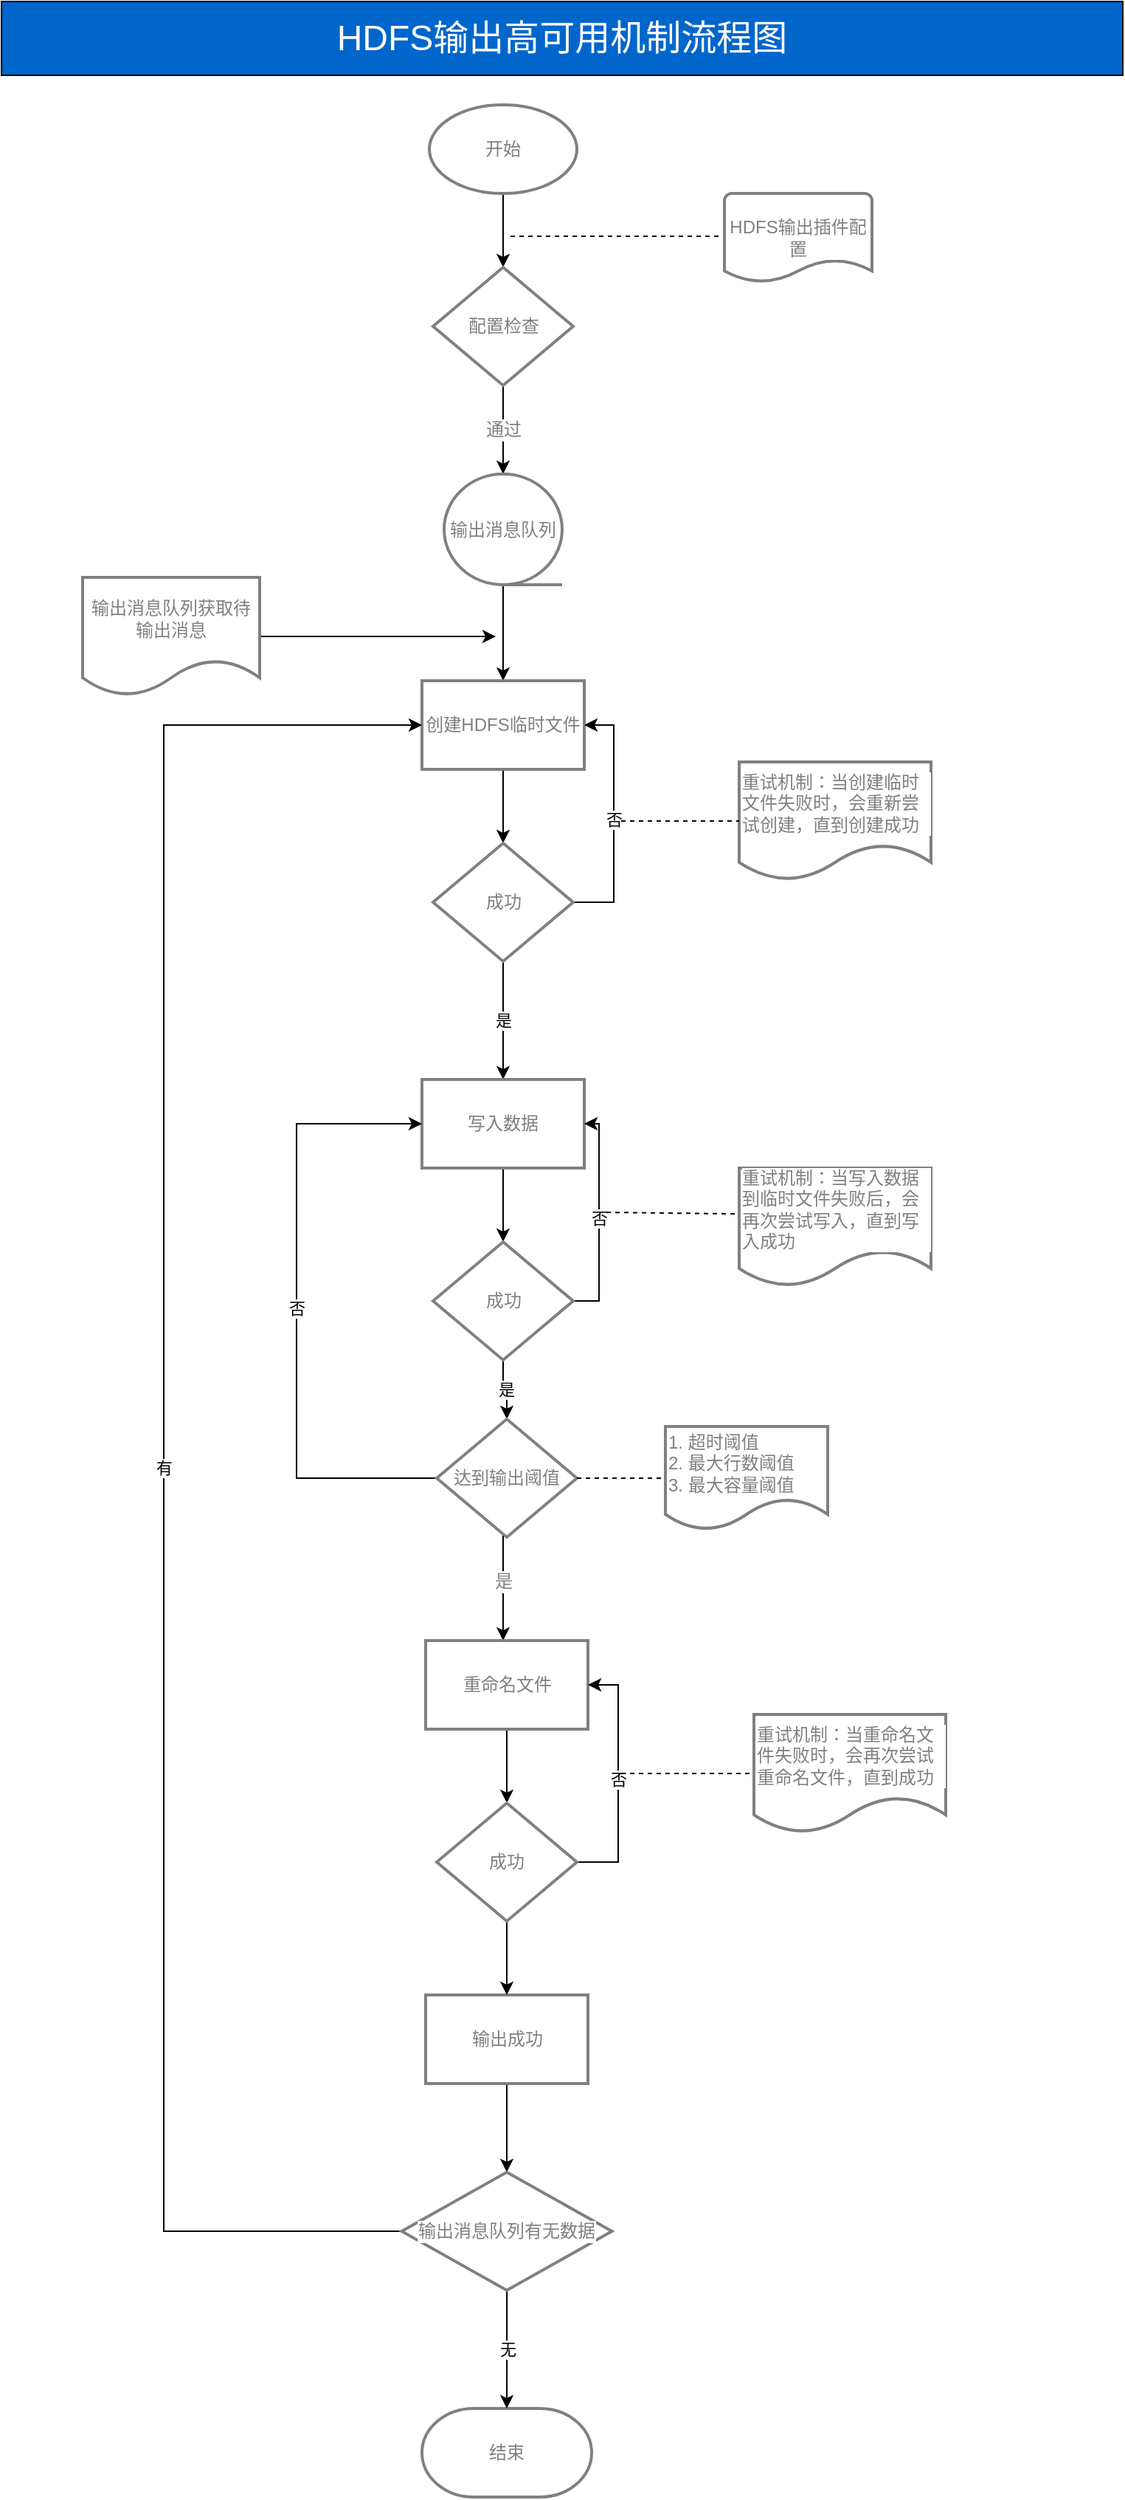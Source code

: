 <mxfile version="13.1.1" type="github" pages="5">
  <diagram id="-X4iHLIYIGsj5PxfE0q1" name="HDFS输出高可用机制流程图">
    <mxGraphModel dx="1298" dy="713" grid="1" gridSize="10" guides="1" tooltips="1" connect="1" arrows="1" fold="1" page="1" pageScale="1" pageWidth="827" pageHeight="1169" math="0" shadow="0">
      <root>
        <mxCell id="F0e3yNXXzythtXrKu55G-0" />
        <mxCell id="F0e3yNXXzythtXrKu55G-1" parent="F0e3yNXXzythtXrKu55G-0" />
        <mxCell id="F0e3yNXXzythtXrKu55G-7" value="HDFS输出高可用机制流程图" style="rounded=0;whiteSpace=wrap;html=1;fontSize=24;labelBackgroundColor=#0066CC;gradientColor=none;fillColor=#0066CC;fontColor=#FFFFFF;" parent="F0e3yNXXzythtXrKu55G-1" vertex="1">
          <mxGeometry x="40" y="70" width="760" height="50" as="geometry" />
        </mxCell>
        <mxCell id="F0e3yNXXzythtXrKu55G-11" value="" style="edgeStyle=orthogonalEdgeStyle;rounded=0;orthogonalLoop=1;jettySize=auto;html=1;fontSize=12;fontColor=#808080;" parent="F0e3yNXXzythtXrKu55G-1" source="F0e3yNXXzythtXrKu55G-9" target="F0e3yNXXzythtXrKu55G-10" edge="1">
          <mxGeometry relative="1" as="geometry" />
        </mxCell>
        <mxCell id="F0e3yNXXzythtXrKu55G-9" value="开始" style="strokeWidth=2;html=1;shape=mxgraph.flowchart.start_1;whiteSpace=wrap;labelBackgroundColor=#FFFFFF;fillColor=#FFFFFF;gradientColor=none;fontSize=12;fontColor=#808080;labelBorderColor=none;strokeColor=#808080;" parent="F0e3yNXXzythtXrKu55G-1" vertex="1">
          <mxGeometry x="330" y="140" width="100" height="60" as="geometry" />
        </mxCell>
        <mxCell id="F0e3yNXXzythtXrKu55G-18" value="通过" style="edgeStyle=orthogonalEdgeStyle;rounded=0;orthogonalLoop=1;jettySize=auto;html=1;fontSize=12;fontColor=#808080;entryX=0.5;entryY=0;entryDx=0;entryDy=0;entryPerimeter=0;" parent="F0e3yNXXzythtXrKu55G-1" source="F0e3yNXXzythtXrKu55G-10" target="F0e3yNXXzythtXrKu55G-21" edge="1">
          <mxGeometry relative="1" as="geometry">
            <mxPoint x="380" y="390" as="targetPoint" />
            <Array as="points">
              <mxPoint x="380" y="340" />
              <mxPoint x="380" y="340" />
            </Array>
          </mxGeometry>
        </mxCell>
        <mxCell id="F0e3yNXXzythtXrKu55G-10" value="配置检查" style="strokeWidth=2;html=1;shape=mxgraph.flowchart.decision;whiteSpace=wrap;labelBackgroundColor=#FFFFFF;fillColor=#FFFFFF;gradientColor=none;fontSize=12;fontColor=#808080;strokeColor=#808080;labelBorderColor=none;" parent="F0e3yNXXzythtXrKu55G-1" vertex="1">
          <mxGeometry x="332.5" y="250" width="95" height="80" as="geometry" />
        </mxCell>
        <mxCell id="F0e3yNXXzythtXrKu55G-12" value="HDFS输出插件配置" style="strokeWidth=2;html=1;shape=mxgraph.flowchart.document2;whiteSpace=wrap;size=0.25;labelBackgroundColor=#FFFFFF;fillColor=#FFFFFF;gradientColor=none;fontSize=12;fontColor=#808080;labelBorderColor=none;strokeColor=#808080;" parent="F0e3yNXXzythtXrKu55G-1" vertex="1">
          <mxGeometry x="530" y="200" width="100" height="60" as="geometry" />
        </mxCell>
        <mxCell id="F0e3yNXXzythtXrKu55G-16" value="" style="endArrow=none;dashed=1;html=1;fontSize=12;fontColor=#808080;entryX=-0.04;entryY=0.483;entryDx=0;entryDy=0;entryPerimeter=0;" parent="F0e3yNXXzythtXrKu55G-1" target="F0e3yNXXzythtXrKu55G-12" edge="1">
          <mxGeometry width="50" height="50" relative="1" as="geometry">
            <mxPoint x="385" y="229" as="sourcePoint" />
            <mxPoint x="475" y="232" as="targetPoint" />
          </mxGeometry>
        </mxCell>
        <mxCell id="F0e3yNXXzythtXrKu55G-20" value="" style="edgeStyle=orthogonalEdgeStyle;rounded=0;orthogonalLoop=1;jettySize=auto;html=1;fontSize=12;fontColor=#808080;exitX=0.5;exitY=1;exitDx=0;exitDy=0;exitPerimeter=0;" parent="F0e3yNXXzythtXrKu55G-1" source="F0e3yNXXzythtXrKu55G-21" target="F0e3yNXXzythtXrKu55G-19" edge="1">
          <mxGeometry relative="1" as="geometry">
            <mxPoint x="380" y="450" as="sourcePoint" />
          </mxGeometry>
        </mxCell>
        <mxCell id="G1C6UflQhgKwP4aHU6hl-1" value="" style="edgeStyle=orthogonalEdgeStyle;rounded=0;orthogonalLoop=1;jettySize=auto;html=1;entryX=0.5;entryY=0;entryDx=0;entryDy=0;entryPerimeter=0;" parent="F0e3yNXXzythtXrKu55G-1" source="F0e3yNXXzythtXrKu55G-19" target="G1C6UflQhgKwP4aHU6hl-2" edge="1">
          <mxGeometry relative="1" as="geometry">
            <mxPoint x="380" y="670" as="targetPoint" />
          </mxGeometry>
        </mxCell>
        <mxCell id="F0e3yNXXzythtXrKu55G-19" value="创建HDFS临时文件" style="whiteSpace=wrap;html=1;absoluteArcSize=1;strokeWidth=2;labelBackgroundColor=#FFFFFF;fillColor=#FFFFFF;gradientColor=none;fontSize=12;fontColor=#808080;strokeColor=#808080;" parent="F0e3yNXXzythtXrKu55G-1" vertex="1">
          <mxGeometry x="325" y="530" width="110" height="60" as="geometry" />
        </mxCell>
        <mxCell id="F0e3yNXXzythtXrKu55G-39" value="是" style="edgeStyle=orthogonalEdgeStyle;rounded=0;orthogonalLoop=1;jettySize=auto;html=1;fontSize=12;fontColor=#808080;" parent="F0e3yNXXzythtXrKu55G-1" edge="1">
          <mxGeometry relative="1" as="geometry">
            <mxPoint x="380" y="1100" as="sourcePoint" />
            <mxPoint x="380" y="1180" as="targetPoint" />
          </mxGeometry>
        </mxCell>
        <mxCell id="F0e3yNXXzythtXrKu55G-21" value="输出消息队列" style="strokeWidth=2;html=1;shape=mxgraph.flowchart.sequential_data;whiteSpace=wrap;labelBackgroundColor=#FFFFFF;fillColor=#FFFFFF;gradientColor=none;fontSize=12;fontColor=#808080;strokeColor=#808080;" parent="F0e3yNXXzythtXrKu55G-1" vertex="1">
          <mxGeometry x="340" y="390" width="80" height="75" as="geometry" />
        </mxCell>
        <mxCell id="F0e3yNXXzythtXrKu55G-38" value="结束" style="strokeWidth=2;html=1;shape=mxgraph.flowchart.terminator;whiteSpace=wrap;labelBackgroundColor=#FFFFFF;fillColor=#FFFFFF;fontColor=#808080;align=center;strokeColor=#808080;" parent="F0e3yNXXzythtXrKu55G-1" vertex="1">
          <mxGeometry x="325" y="1700" width="115" height="60" as="geometry" />
        </mxCell>
        <mxCell id="ptmIxdiR0DEbidMtJolb-6" style="edgeStyle=orthogonalEdgeStyle;rounded=0;orthogonalLoop=1;jettySize=auto;html=1;fontColor=#000000;arcSize=20;" parent="F0e3yNXXzythtXrKu55G-1" source="ptmIxdiR0DEbidMtJolb-3" edge="1">
          <mxGeometry relative="1" as="geometry">
            <mxPoint x="375" y="500" as="targetPoint" />
          </mxGeometry>
        </mxCell>
        <mxCell id="ptmIxdiR0DEbidMtJolb-3" value="输出消息队列获取待输出消息" style="shape=document;whiteSpace=wrap;html=1;boundedLbl=1;labelBackgroundColor=#FFFFFF;strokeColor=#808080;fillColor=#FFFFFF;fontColor=#808080;strokeWidth=2;gradientColor=none;labelBorderColor=none;" parent="F0e3yNXXzythtXrKu55G-1" vertex="1">
          <mxGeometry x="95" y="460" width="120" height="80" as="geometry" />
        </mxCell>
        <mxCell id="G1C6UflQhgKwP4aHU6hl-3" value="否" style="edgeStyle=orthogonalEdgeStyle;rounded=0;orthogonalLoop=1;jettySize=auto;html=1;entryX=1;entryY=0.5;entryDx=0;entryDy=0;" parent="F0e3yNXXzythtXrKu55G-1" source="G1C6UflQhgKwP4aHU6hl-2" target="F0e3yNXXzythtXrKu55G-19" edge="1">
          <mxGeometry relative="1" as="geometry">
            <Array as="points">
              <mxPoint x="455" y="680" />
              <mxPoint x="455" y="560" />
            </Array>
          </mxGeometry>
        </mxCell>
        <mxCell id="G1C6UflQhgKwP4aHU6hl-5" value="是" style="edgeStyle=orthogonalEdgeStyle;rounded=0;orthogonalLoop=1;jettySize=auto;html=1;entryX=0.5;entryY=0;entryDx=0;entryDy=0;" parent="F0e3yNXXzythtXrKu55G-1" source="G1C6UflQhgKwP4aHU6hl-2" target="G1C6UflQhgKwP4aHU6hl-21" edge="1">
          <mxGeometry relative="1" as="geometry">
            <mxPoint x="380" y="800" as="targetPoint" />
          </mxGeometry>
        </mxCell>
        <mxCell id="G1C6UflQhgKwP4aHU6hl-2" value="成功" style="strokeWidth=2;html=1;shape=mxgraph.flowchart.decision;whiteSpace=wrap;labelBackgroundColor=#FFFFFF;fillColor=#FFFFFF;gradientColor=none;fontSize=12;fontColor=#808080;strokeColor=#808080;labelBorderColor=none;" parent="F0e3yNXXzythtXrKu55G-1" vertex="1">
          <mxGeometry x="332.5" y="640" width="95" height="80" as="geometry" />
        </mxCell>
        <mxCell id="G1C6UflQhgKwP4aHU6hl-20" value="" style="edgeStyle=orthogonalEdgeStyle;rounded=0;orthogonalLoop=1;jettySize=auto;html=1;entryX=0.5;entryY=0;entryDx=0;entryDy=0;entryPerimeter=0;" parent="F0e3yNXXzythtXrKu55G-1" source="G1C6UflQhgKwP4aHU6hl-21" target="G1C6UflQhgKwP4aHU6hl-24" edge="1">
          <mxGeometry relative="1" as="geometry">
            <mxPoint x="370" y="940" as="targetPoint" />
          </mxGeometry>
        </mxCell>
        <mxCell id="G1C6UflQhgKwP4aHU6hl-21" value="写入数据" style="whiteSpace=wrap;html=1;absoluteArcSize=1;strokeWidth=2;labelBackgroundColor=#FFFFFF;fillColor=#FFFFFF;gradientColor=none;fontSize=12;fontColor=#808080;strokeColor=#808080;" parent="F0e3yNXXzythtXrKu55G-1" vertex="1">
          <mxGeometry x="325" y="800" width="110" height="60" as="geometry" />
        </mxCell>
        <mxCell id="G1C6UflQhgKwP4aHU6hl-22" value="否" style="edgeStyle=orthogonalEdgeStyle;rounded=0;orthogonalLoop=1;jettySize=auto;html=1;entryX=1;entryY=0.5;entryDx=0;entryDy=0;" parent="F0e3yNXXzythtXrKu55G-1" source="G1C6UflQhgKwP4aHU6hl-24" target="G1C6UflQhgKwP4aHU6hl-21" edge="1">
          <mxGeometry relative="1" as="geometry">
            <Array as="points">
              <mxPoint x="445" y="950" />
              <mxPoint x="445" y="830" />
            </Array>
          </mxGeometry>
        </mxCell>
        <mxCell id="G1C6UflQhgKwP4aHU6hl-23" value="是" style="edgeStyle=orthogonalEdgeStyle;rounded=0;orthogonalLoop=1;jettySize=auto;html=1;entryX=0.5;entryY=0;entryDx=0;entryDy=0;entryPerimeter=0;" parent="F0e3yNXXzythtXrKu55G-1" source="G1C6UflQhgKwP4aHU6hl-24" target="G1C6UflQhgKwP4aHU6hl-26" edge="1">
          <mxGeometry relative="1" as="geometry">
            <mxPoint x="380" y="1040" as="targetPoint" />
          </mxGeometry>
        </mxCell>
        <mxCell id="G1C6UflQhgKwP4aHU6hl-24" value="成功" style="strokeWidth=2;html=1;shape=mxgraph.flowchart.decision;whiteSpace=wrap;labelBackgroundColor=#FFFFFF;fillColor=#FFFFFF;gradientColor=none;fontSize=12;fontColor=#808080;strokeColor=#808080;labelBorderColor=none;" parent="F0e3yNXXzythtXrKu55G-1" vertex="1">
          <mxGeometry x="332.5" y="910" width="95" height="80" as="geometry" />
        </mxCell>
        <mxCell id="G1C6UflQhgKwP4aHU6hl-45" style="edgeStyle=orthogonalEdgeStyle;rounded=0;orthogonalLoop=1;jettySize=auto;html=1;entryX=0.5;entryY=0;entryDx=0;entryDy=0;entryPerimeter=0;" parent="F0e3yNXXzythtXrKu55G-1" source="G1C6UflQhgKwP4aHU6hl-25" target="G1C6UflQhgKwP4aHU6hl-44" edge="1">
          <mxGeometry relative="1" as="geometry" />
        </mxCell>
        <mxCell id="G1C6UflQhgKwP4aHU6hl-25" value="重命名文件" style="whiteSpace=wrap;html=1;absoluteArcSize=1;strokeWidth=2;labelBackgroundColor=#FFFFFF;fillColor=#FFFFFF;gradientColor=none;fontSize=12;fontColor=#808080;strokeColor=#808080;" parent="F0e3yNXXzythtXrKu55G-1" vertex="1">
          <mxGeometry x="327.5" y="1180" width="110" height="60" as="geometry" />
        </mxCell>
        <mxCell id="G1C6UflQhgKwP4aHU6hl-33" value="" style="edgeStyle=orthogonalEdgeStyle;rounded=0;orthogonalLoop=1;jettySize=auto;html=1;entryX=0.5;entryY=0;entryDx=0;entryDy=0;entryPerimeter=0;" parent="F0e3yNXXzythtXrKu55G-1" source="G1C6UflQhgKwP4aHU6hl-30" target="G1C6UflQhgKwP4aHU6hl-34" edge="1">
          <mxGeometry relative="1" as="geometry">
            <mxPoint x="382.5" y="1560" as="targetPoint" />
          </mxGeometry>
        </mxCell>
        <mxCell id="G1C6UflQhgKwP4aHU6hl-30" value="输出成功" style="whiteSpace=wrap;html=1;absoluteArcSize=1;strokeWidth=2;labelBackgroundColor=#FFFFFF;fillColor=#FFFFFF;gradientColor=none;fontSize=12;fontColor=#808080;strokeColor=#808080;" parent="F0e3yNXXzythtXrKu55G-1" vertex="1">
          <mxGeometry x="327.5" y="1420" width="110" height="60" as="geometry" />
        </mxCell>
        <mxCell id="G1C6UflQhgKwP4aHU6hl-29" value="否" style="edgeStyle=orthogonalEdgeStyle;rounded=0;orthogonalLoop=1;jettySize=auto;html=1;entryX=0;entryY=0.5;entryDx=0;entryDy=0;" parent="F0e3yNXXzythtXrKu55G-1" source="G1C6UflQhgKwP4aHU6hl-26" target="G1C6UflQhgKwP4aHU6hl-21" edge="1">
          <mxGeometry relative="1" as="geometry">
            <Array as="points">
              <mxPoint x="240" y="1070" />
              <mxPoint x="240" y="830" />
            </Array>
          </mxGeometry>
        </mxCell>
        <mxCell id="G1C6UflQhgKwP4aHU6hl-26" value="达到输出阈值" style="strokeWidth=2;html=1;shape=mxgraph.flowchart.decision;whiteSpace=wrap;labelBackgroundColor=#FFFFFF;fillColor=#FFFFFF;gradientColor=none;fontSize=12;fontColor=#808080;strokeColor=#808080;labelBorderColor=none;" parent="F0e3yNXXzythtXrKu55G-1" vertex="1">
          <mxGeometry x="335" y="1030" width="95" height="80" as="geometry" />
        </mxCell>
        <mxCell id="G1C6UflQhgKwP4aHU6hl-27" value="1. 超时阈值&lt;br&gt;2. 最大行数阈值&lt;br&gt;3. 最大容量阈值" style="shape=document;whiteSpace=wrap;html=1;boundedLbl=1;align=left;fontColor=#808080;strokeColor=#808080;strokeWidth=2;fillColor=#FFFFFF;gradientColor=none;labelBackgroundColor=#FFFFFF;labelBorderColor=none;" parent="F0e3yNXXzythtXrKu55G-1" vertex="1">
          <mxGeometry x="490" y="1035" width="110" height="70" as="geometry" />
        </mxCell>
        <mxCell id="G1C6UflQhgKwP4aHU6hl-28" value="" style="endArrow=none;dashed=1;html=1;entryX=0;entryY=0.5;entryDx=0;entryDy=0;exitX=1;exitY=0.5;exitDx=0;exitDy=0;exitPerimeter=0;" parent="F0e3yNXXzythtXrKu55G-1" source="G1C6UflQhgKwP4aHU6hl-26" target="G1C6UflQhgKwP4aHU6hl-27" edge="1">
          <mxGeometry width="50" height="50" relative="1" as="geometry">
            <mxPoint x="390" y="1080" as="sourcePoint" />
            <mxPoint x="440" y="1030" as="targetPoint" />
          </mxGeometry>
        </mxCell>
        <mxCell id="G1C6UflQhgKwP4aHU6hl-35" value="无" style="edgeStyle=orthogonalEdgeStyle;rounded=0;orthogonalLoop=1;jettySize=auto;html=1;" parent="F0e3yNXXzythtXrKu55G-1" source="G1C6UflQhgKwP4aHU6hl-34" target="F0e3yNXXzythtXrKu55G-38" edge="1">
          <mxGeometry relative="1" as="geometry" />
        </mxCell>
        <mxCell id="G1C6UflQhgKwP4aHU6hl-36" value="有" style="edgeStyle=orthogonalEdgeStyle;rounded=0;orthogonalLoop=1;jettySize=auto;html=1;entryX=0;entryY=0.5;entryDx=0;entryDy=0;exitX=0;exitY=0.5;exitDx=0;exitDy=0;exitPerimeter=0;" parent="F0e3yNXXzythtXrKu55G-1" source="G1C6UflQhgKwP4aHU6hl-34" target="F0e3yNXXzythtXrKu55G-19" edge="1">
          <mxGeometry relative="1" as="geometry">
            <Array as="points">
              <mxPoint x="150" y="1580" />
              <mxPoint x="150" y="560" />
            </Array>
          </mxGeometry>
        </mxCell>
        <mxCell id="G1C6UflQhgKwP4aHU6hl-34" value="输出消息队列有无数据" style="strokeWidth=2;html=1;shape=mxgraph.flowchart.decision;whiteSpace=wrap;labelBackgroundColor=#FFFFFF;fillColor=#FFFFFF;gradientColor=none;fontSize=12;fontColor=#808080;strokeColor=#808080;labelBorderColor=none;" parent="F0e3yNXXzythtXrKu55G-1" vertex="1">
          <mxGeometry x="311.25" y="1540" width="142.5" height="80" as="geometry" />
        </mxCell>
        <mxCell id="G1C6UflQhgKwP4aHU6hl-37" value="重试机制：当创建临时文件失败时，会重新尝试创建，直到创建成功" style="shape=document;whiteSpace=wrap;html=1;boundedLbl=1;align=left;fontColor=#808080;strokeColor=#808080;strokeWidth=2;fillColor=#FFFFFF;gradientColor=none;labelBackgroundColor=#FFFFFF;labelBorderColor=none;" parent="F0e3yNXXzythtXrKu55G-1" vertex="1">
          <mxGeometry x="540" y="585" width="130" height="80" as="geometry" />
        </mxCell>
        <mxCell id="G1C6UflQhgKwP4aHU6hl-38" value="" style="endArrow=none;dashed=1;html=1;entryX=0;entryY=0.5;entryDx=0;entryDy=0;" parent="F0e3yNXXzythtXrKu55G-1" target="G1C6UflQhgKwP4aHU6hl-37" edge="1">
          <mxGeometry width="50" height="50" relative="1" as="geometry">
            <mxPoint x="460" y="625" as="sourcePoint" />
            <mxPoint x="440" y="630" as="targetPoint" />
          </mxGeometry>
        </mxCell>
        <mxCell id="G1C6UflQhgKwP4aHU6hl-39" value="重试机制：当写入数据到临时文件失败后，会再次尝试写入，直到写入成功" style="shape=document;whiteSpace=wrap;html=1;boundedLbl=1;align=left;fontColor=#808080;strokeColor=#808080;strokeWidth=2;fillColor=#FFFFFF;gradientColor=none;labelBackgroundColor=#FFFFFF;labelBorderColor=none;" parent="F0e3yNXXzythtXrKu55G-1" vertex="1">
          <mxGeometry x="540" y="860" width="130" height="80" as="geometry" />
        </mxCell>
        <mxCell id="G1C6UflQhgKwP4aHU6hl-40" value="" style="endArrow=none;dashed=1;html=1;entryX=-0.022;entryY=0.388;entryDx=0;entryDy=0;entryPerimeter=0;" parent="F0e3yNXXzythtXrKu55G-1" target="G1C6UflQhgKwP4aHU6hl-39" edge="1">
          <mxGeometry width="50" height="50" relative="1" as="geometry">
            <mxPoint x="450" y="890" as="sourcePoint" />
            <mxPoint x="550" y="635" as="targetPoint" />
          </mxGeometry>
        </mxCell>
        <mxCell id="G1C6UflQhgKwP4aHU6hl-41" value="重试机制：当重命名文件失败时，会再次尝试重命名文件，直到成功" style="shape=document;whiteSpace=wrap;html=1;boundedLbl=1;align=left;fontColor=#808080;strokeColor=#808080;strokeWidth=2;fillColor=#FFFFFF;gradientColor=none;labelBackgroundColor=#FFFFFF;labelBorderColor=none;" parent="F0e3yNXXzythtXrKu55G-1" vertex="1">
          <mxGeometry x="550" y="1230" width="130" height="80" as="geometry" />
        </mxCell>
        <mxCell id="G1C6UflQhgKwP4aHU6hl-46" style="edgeStyle=orthogonalEdgeStyle;rounded=0;orthogonalLoop=1;jettySize=auto;html=1;" parent="F0e3yNXXzythtXrKu55G-1" source="G1C6UflQhgKwP4aHU6hl-44" target="G1C6UflQhgKwP4aHU6hl-30" edge="1">
          <mxGeometry relative="1" as="geometry" />
        </mxCell>
        <mxCell id="G1C6UflQhgKwP4aHU6hl-47" value="否" style="edgeStyle=orthogonalEdgeStyle;rounded=0;orthogonalLoop=1;jettySize=auto;html=1;entryX=1;entryY=0.5;entryDx=0;entryDy=0;" parent="F0e3yNXXzythtXrKu55G-1" source="G1C6UflQhgKwP4aHU6hl-44" target="G1C6UflQhgKwP4aHU6hl-25" edge="1">
          <mxGeometry relative="1" as="geometry">
            <Array as="points">
              <mxPoint x="458" y="1330" />
              <mxPoint x="458" y="1210" />
            </Array>
          </mxGeometry>
        </mxCell>
        <mxCell id="G1C6UflQhgKwP4aHU6hl-44" value="成功" style="strokeWidth=2;html=1;shape=mxgraph.flowchart.decision;whiteSpace=wrap;labelBackgroundColor=#FFFFFF;fillColor=#FFFFFF;gradientColor=none;fontSize=12;fontColor=#808080;strokeColor=#808080;labelBorderColor=none;" parent="F0e3yNXXzythtXrKu55G-1" vertex="1">
          <mxGeometry x="335" y="1290" width="95" height="80" as="geometry" />
        </mxCell>
        <mxCell id="G1C6UflQhgKwP4aHU6hl-48" value="" style="endArrow=none;dashed=1;html=1;entryX=0;entryY=0.5;entryDx=0;entryDy=0;" parent="F0e3yNXXzythtXrKu55G-1" target="G1C6UflQhgKwP4aHU6hl-41" edge="1">
          <mxGeometry width="50" height="50" relative="1" as="geometry">
            <mxPoint x="460" y="1270" as="sourcePoint" />
            <mxPoint x="530" y="1250" as="targetPoint" />
          </mxGeometry>
        </mxCell>
      </root>
    </mxGraphModel>
  </diagram>
  <diagram name="Redis缓存匹配解析器" id="EPLHQUuei7vCuElKDvf8">
    
    <mxGraphModel dx="1038" dy="548" grid="1" gridSize="10" guides="1" tooltips="1" connect="1" arrows="1" fold="1" page="1" pageScale="1" pageWidth="827" pageHeight="1169" math="0" shadow="0">
      
      <root>
        
        <mxCell id="H7ooW2e-7gJWST4jmUaG-0" />
        
        <mxCell id="H7ooW2e-7gJWST4jmUaG-1" parent="H7ooW2e-7gJWST4jmUaG-0" />
        
        <mxCell id="H7ooW2e-7gJWST4jmUaG-2" value="Redis缓存匹配解析器&lt;br&gt;（RedisMatcher）" style="rounded=0;whiteSpace=wrap;html=1;fontSize=24;labelBackgroundColor=#0066CC;gradientColor=none;fillColor=#0066CC;fontColor=#FFFFFF;" parent="H7ooW2e-7gJWST4jmUaG-1" vertex="1">
          
          <mxGeometry x="50" y="20" width="760" height="60" as="geometry" />
          
        </mxCell>
        
        <mxCell id="H7ooW2e-7gJWST4jmUaG-3" value="" style="edgeStyle=orthogonalEdgeStyle;rounded=0;orthogonalLoop=1;jettySize=auto;html=1;fontSize=12;fontColor=#808080;" parent="H7ooW2e-7gJWST4jmUaG-1" source="H7ooW2e-7gJWST4jmUaG-4" target="H7ooW2e-7gJWST4jmUaG-6" edge="1">
          
          <mxGeometry relative="1" as="geometry" />
          
        </mxCell>
        
        <mxCell id="H7ooW2e-7gJWST4jmUaG-4" value="开始" style="strokeWidth=2;html=1;shape=mxgraph.flowchart.start_1;whiteSpace=wrap;labelBackgroundColor=#FFFFFF;fillColor=#FFFFFF;gradientColor=none;fontSize=12;fontColor=#808080;labelBorderColor=none;strokeColor=#808080;" parent="H7ooW2e-7gJWST4jmUaG-1" vertex="1">
          
          <mxGeometry x="353" y="110" width="100" height="60" as="geometry" />
          
        </mxCell>
        
        <mxCell id="H7ooW2e-7gJWST4jmUaG-5" value="通过" style="edgeStyle=orthogonalEdgeStyle;rounded=0;orthogonalLoop=1;jettySize=auto;html=1;fontSize=12;fontColor=#808080;entryX=0.5;entryY=0;entryDx=0;entryDy=0;entryPerimeter=0;" parent="H7ooW2e-7gJWST4jmUaG-1" source="H7ooW2e-7gJWST4jmUaG-6" target="H7ooW2e-7gJWST4jmUaG-18" edge="1">
          
          <mxGeometry relative="1" as="geometry">
            
            <mxPoint x="403" y="360" as="targetPoint" />
            
            <Array as="points">
              
              <mxPoint x="403" y="310" />
              
              <mxPoint x="403" y="310" />
              
            </Array>
            
          </mxGeometry>
          
        </mxCell>
        
        <mxCell id="H7ooW2e-7gJWST4jmUaG-6" value="配置检查" style="strokeWidth=2;html=1;shape=mxgraph.flowchart.decision;whiteSpace=wrap;labelBackgroundColor=#FFFFFF;fillColor=#FFFFFF;gradientColor=none;fontSize=12;fontColor=#808080;strokeColor=#808080;labelBorderColor=none;" parent="H7ooW2e-7gJWST4jmUaG-1" vertex="1">
          
          <mxGeometry x="355.5" y="230" width="95" height="80" as="geometry" />
          
        </mxCell>
        
        <mxCell id="H7ooW2e-7gJWST4jmUaG-7" value="任意输入" style="strokeWidth=2;html=1;shape=mxgraph.flowchart.document2;whiteSpace=wrap;size=0.25;labelBackgroundColor=#FFFFFF;fillColor=#FFFFFF;gradientColor=none;fontSize=12;fontColor=#808080;labelBorderColor=none;strokeColor=#808080;" parent="H7ooW2e-7gJWST4jmUaG-1" vertex="1">
          
          <mxGeometry x="548" y="170" width="100" height="60" as="geometry" />
          
        </mxCell>
        
        <mxCell id="H7ooW2e-7gJWST4jmUaG-8" value="" style="endArrow=none;dashed=1;html=1;fontSize=12;fontColor=#808080;entryX=-0.04;entryY=0.483;entryDx=0;entryDy=0;entryPerimeter=0;" parent="H7ooW2e-7gJWST4jmUaG-1" target="H7ooW2e-7gJWST4jmUaG-7" edge="1">
          
          <mxGeometry width="50" height="50" relative="1" as="geometry">
            
            <mxPoint x="408" y="199" as="sourcePoint" />
            
            <mxPoint x="498" y="202" as="targetPoint" />
            
          </mxGeometry>
          
        </mxCell>
        
        <mxCell id="H7ooW2e-7gJWST4jmUaG-9" value="" style="edgeStyle=orthogonalEdgeStyle;rounded=0;orthogonalLoop=1;jettySize=auto;html=1;fontSize=12;fontColor=#808080;exitX=0.5;exitY=1;exitDx=0;exitDy=0;exitPerimeter=0;" parent="H7ooW2e-7gJWST4jmUaG-1" source="H7ooW2e-7gJWST4jmUaG-18" target="H7ooW2e-7gJWST4jmUaG-11" edge="1">
          
          <mxGeometry relative="1" as="geometry">
            
            <mxPoint x="403" y="420" as="sourcePoint" />
            
          </mxGeometry>
          
        </mxCell>
        
        <mxCell id="H7ooW2e-7gJWST4jmUaG-10" value="" style="edgeStyle=orthogonalEdgeStyle;rounded=0;orthogonalLoop=1;jettySize=auto;html=1;fontColor=#000000;" parent="H7ooW2e-7gJWST4jmUaG-1" source="H7ooW2e-7gJWST4jmUaG-11" target="H7ooW2e-7gJWST4jmUaG-13" edge="1">
          
          <mxGeometry relative="1" as="geometry" />
          
        </mxCell>
        
        <mxCell id="H7ooW2e-7gJWST4jmUaG-11" value="初始化Redis缓存匹配解析器" style="whiteSpace=wrap;html=1;absoluteArcSize=1;strokeWidth=2;labelBackgroundColor=#FFFFFF;fillColor=#FFFFFF;gradientColor=none;fontSize=12;fontColor=#808080;strokeColor=#808080;" parent="H7ooW2e-7gJWST4jmUaG-1" vertex="1">
          
          <mxGeometry x="348" y="500" width="110" height="60" as="geometry" />
          
        </mxCell>
        
        <mxCell id="H7ooW2e-7gJWST4jmUaG-12" value="" style="edgeStyle=orthogonalEdgeStyle;rounded=0;orthogonalLoop=1;jettySize=auto;html=1;fontColor=#000000;entryX=0.5;entryY=0;entryDx=0;entryDy=0;entryPerimeter=0;" parent="H7ooW2e-7gJWST4jmUaG-1" source="H7ooW2e-7gJWST4jmUaG-13" target="uAvVv-uClDMMrpR0Bvbr-4" edge="1">
          
          <mxGeometry relative="1" as="geometry">
            
            <mxPoint x="403" y="700" as="targetPoint" />
            
          </mxGeometry>
          
        </mxCell>
        
        <mxCell id="H7ooW2e-7gJWST4jmUaG-13" value="读取消息" style="whiteSpace=wrap;html=1;absoluteArcSize=1;strokeWidth=2;labelBackgroundColor=#FFFFFF;fillColor=#FFFFFF;gradientColor=none;fontSize=12;fontColor=#808080;strokeColor=#808080;" parent="H7ooW2e-7gJWST4jmUaG-1" vertex="1">
          
          <mxGeometry x="348" y="600" width="110" height="60" as="geometry" />
          
        </mxCell>
        
        <mxCell id="H7ooW2e-7gJWST4jmUaG-18" value="输入消息队列" style="strokeWidth=2;html=1;shape=mxgraph.flowchart.sequential_data;whiteSpace=wrap;labelBackgroundColor=#FFFFFF;fillColor=#FFFFFF;gradientColor=none;fontSize=12;fontColor=#808080;strokeColor=#808080;" parent="H7ooW2e-7gJWST4jmUaG-1" vertex="1">
          
          <mxGeometry x="363" y="360" width="80" height="75" as="geometry" />
          
        </mxCell>
        
        <mxCell id="H7ooW2e-7gJWST4jmUaG-19" value="Redis缓存匹配结束" style="strokeWidth=2;html=1;shape=mxgraph.flowchart.terminator;whiteSpace=wrap;labelBackgroundColor=#FFFFFF;fillColor=#FFFFFF;fontColor=#808080;align=center;strokeColor=#808080;" parent="H7ooW2e-7gJWST4jmUaG-1" vertex="1">
          
          <mxGeometry x="350.5" y="1030" width="115" height="60" as="geometry" />
          
        </mxCell>
        
        <mxCell id="uAvVv-uClDMMrpR0Bvbr-1" style="edgeStyle=orthogonalEdgeStyle;rounded=0;orthogonalLoop=1;jettySize=auto;html=1;entryX=0;entryY=0.5;entryDx=0;entryDy=0;" parent="H7ooW2e-7gJWST4jmUaG-1" source="uAvVv-uClDMMrpR0Bvbr-0" target="H7ooW2e-7gJWST4jmUaG-11" edge="1">
          
          <mxGeometry relative="1" as="geometry" />
          
        </mxCell>
        
        <mxCell id="uAvVv-uClDMMrpR0Bvbr-0" value="1.根据Redis连接参数，建立Redis连接&lt;br&gt;2. 根据String类型配置，初始化String类型处理器&lt;br&gt;3. 根据Hash类型配置，初始化Hash类型处理器" style="shape=document;whiteSpace=wrap;html=1;boundedLbl=1;labelBackgroundColor=#FFFFFF;strokeColor=#808080;strokeWidth=2;fillColor=#FFFFFF;fontColor=#808080;align=left;" parent="H7ooW2e-7gJWST4jmUaG-1" vertex="1">
          
          <mxGeometry x="80" y="465" width="190" height="130" as="geometry" />
          
        </mxCell>
        
        <mxCell id="IS6NPzmtNeajBuUVnQ6T-4" value="String" style="edgeStyle=orthogonalEdgeStyle;rounded=0;orthogonalLoop=1;jettySize=auto;html=1;entryX=0.5;entryY=0;entryDx=0;entryDy=0;" edge="1" parent="H7ooW2e-7gJWST4jmUaG-1" source="uAvVv-uClDMMrpR0Bvbr-4" target="IS6NPzmtNeajBuUVnQ6T-2">
          
          <mxGeometry relative="1" as="geometry" />
          
        </mxCell>
        
        <mxCell id="IS6NPzmtNeajBuUVnQ6T-5" value="Hash" style="edgeStyle=orthogonalEdgeStyle;rounded=0;orthogonalLoop=1;jettySize=auto;html=1;entryX=0.5;entryY=0;entryDx=0;entryDy=0;" edge="1" parent="H7ooW2e-7gJWST4jmUaG-1" source="uAvVv-uClDMMrpR0Bvbr-4" target="IS6NPzmtNeajBuUVnQ6T-3">
          
          <mxGeometry relative="1" as="geometry" />
          
        </mxCell>
        
        <mxCell id="uAvVv-uClDMMrpR0Bvbr-4" value="key类型" style="strokeWidth=2;html=1;shape=mxgraph.flowchart.decision;whiteSpace=wrap;labelBackgroundColor=#FFFFFF;fillColor=#FFFFFF;gradientColor=none;fontSize=12;fontColor=#808080;strokeColor=#808080;labelBorderColor=none;" parent="H7ooW2e-7gJWST4jmUaG-1" vertex="1">
          
          <mxGeometry x="355.5" y="700" width="95" height="80" as="geometry" />
          
        </mxCell>
        
        <mxCell id="uAvVv-uClDMMrpR0Bvbr-12" style="edgeStyle=orthogonalEdgeStyle;rounded=0;orthogonalLoop=1;jettySize=auto;html=1;entryX=0.5;entryY=0;entryDx=0;entryDy=0;entryPerimeter=0;" parent="H7ooW2e-7gJWST4jmUaG-1" source="uAvVv-uClDMMrpR0Bvbr-7" target="H7ooW2e-7gJWST4jmUaG-19" edge="1">
          
          <mxGeometry relative="1" as="geometry" />
          
        </mxCell>
        
        <mxCell id="uAvVv-uClDMMrpR0Bvbr-7" value="回填字段至消息中" style="whiteSpace=wrap;html=1;absoluteArcSize=1;strokeWidth=2;labelBackgroundColor=#FFFFFF;fillColor=#FFFFFF;gradientColor=none;fontSize=12;fontColor=#808080;strokeColor=#808080;" parent="H7ooW2e-7gJWST4jmUaG-1" vertex="1">
          
          <mxGeometry x="353" y="890" width="110" height="60" as="geometry" />
          
        </mxCell>
        
        <mxCell id="PGGmpDAhjW3XnT7UBGk5-1" style="edgeStyle=orthogonalEdgeStyle;rounded=0;orthogonalLoop=1;jettySize=auto;html=1;entryX=0;entryY=0.5;entryDx=0;entryDy=0;" edge="1" parent="H7ooW2e-7gJWST4jmUaG-1" source="IS6NPzmtNeajBuUVnQ6T-2" target="uAvVv-uClDMMrpR0Bvbr-7">
          
          <mxGeometry relative="1" as="geometry">
            
            <Array as="points">
              
              <mxPoint x="275" y="920" />
              
            </Array>
            
          </mxGeometry>
          
        </mxCell>
        
        <mxCell id="IS6NPzmtNeajBuUVnQ6T-2" value="根据Key匹配" style="whiteSpace=wrap;html=1;absoluteArcSize=1;strokeWidth=2;labelBackgroundColor=#FFFFFF;fillColor=#FFFFFF;gradientColor=none;fontSize=12;fontColor=#808080;strokeColor=#808080;" vertex="1" parent="H7ooW2e-7gJWST4jmUaG-1">
          
          <mxGeometry x="220" y="780" width="110" height="60" as="geometry" />
          
        </mxCell>
        
        <mxCell id="PGGmpDAhjW3XnT7UBGk5-2" style="edgeStyle=orthogonalEdgeStyle;rounded=0;orthogonalLoop=1;jettySize=auto;html=1;entryX=1;entryY=0.5;entryDx=0;entryDy=0;" edge="1" parent="H7ooW2e-7gJWST4jmUaG-1" source="IS6NPzmtNeajBuUVnQ6T-3" target="uAvVv-uClDMMrpR0Bvbr-7">
          
          <mxGeometry relative="1" as="geometry">
            
            <Array as="points">
              
              <mxPoint x="535" y="920" />
              
            </Array>
            
          </mxGeometry>
          
        </mxCell>
        
        <mxCell id="IS6NPzmtNeajBuUVnQ6T-3" value="根据key和field匹配" style="whiteSpace=wrap;html=1;absoluteArcSize=1;strokeWidth=2;labelBackgroundColor=#FFFFFF;fillColor=#FFFFFF;gradientColor=none;fontSize=12;fontColor=#808080;strokeColor=#808080;" vertex="1" parent="H7ooW2e-7gJWST4jmUaG-1">
          
          <mxGeometry x="480" y="780" width="110" height="60" as="geometry" />
          
        </mxCell>
        
      </root>
      
    </mxGraphModel>
    
  </diagram>
  <diagram name="HashMapping规则加载机制优化" id="qa-G6y6ZAmrwd6hHT9OX">
    <mxGraphModel dx="1298" dy="713" grid="1" gridSize="10" guides="1" tooltips="1" connect="1" arrows="1" fold="1" page="1" pageScale="1" pageWidth="827" pageHeight="1169" math="0" shadow="0">
      <root>
        <mxCell id="Jb1CrBv7T-m11i_zvxmi-0" />
        <mxCell id="Jb1CrBv7T-m11i_zvxmi-1" parent="Jb1CrBv7T-m11i_zvxmi-0" />
        <mxCell id="Jb1CrBv7T-m11i_zvxmi-2" value="HashMapping规则加载机制优化&lt;br&gt;（HashMappingAnalyser）" style="rounded=0;whiteSpace=wrap;html=1;fontSize=24;labelBackgroundColor=#0066CC;gradientColor=none;fillColor=#0066CC;fontColor=#FFFFFF;" parent="Jb1CrBv7T-m11i_zvxmi-1" vertex="1">
          <mxGeometry x="20" y="20" width="800" height="60" as="geometry" />
        </mxCell>
        <mxCell id="Jb1CrBv7T-m11i_zvxmi-3" value="" style="edgeStyle=orthogonalEdgeStyle;rounded=0;orthogonalLoop=1;jettySize=auto;html=1;fontSize=12;fontColor=#808080;" parent="Jb1CrBv7T-m11i_zvxmi-1" source="Jb1CrBv7T-m11i_zvxmi-4" target="Jb1CrBv7T-m11i_zvxmi-6" edge="1">
          <mxGeometry relative="1" as="geometry" />
        </mxCell>
        <mxCell id="Jb1CrBv7T-m11i_zvxmi-4" value="开始" style="strokeWidth=2;html=1;shape=mxgraph.flowchart.start_1;whiteSpace=wrap;labelBackgroundColor=#FFFFFF;fillColor=#FFFFFF;gradientColor=none;fontSize=12;fontColor=#808080;labelBorderColor=none;strokeColor=#808080;" parent="Jb1CrBv7T-m11i_zvxmi-1" vertex="1">
          <mxGeometry x="383" y="100" width="100" height="60" as="geometry" />
        </mxCell>
        <mxCell id="Jb1CrBv7T-m11i_zvxmi-5" value="通过" style="edgeStyle=orthogonalEdgeStyle;rounded=0;orthogonalLoop=1;jettySize=auto;html=1;fontSize=12;fontColor=#808080;entryX=0.5;entryY=0;entryDx=0;entryDy=0;entryPerimeter=0;" parent="Jb1CrBv7T-m11i_zvxmi-1" source="Jb1CrBv7T-m11i_zvxmi-6" edge="1">
          <mxGeometry relative="1" as="geometry">
            <mxPoint x="433" y="330" as="targetPoint" />
            <Array as="points">
              <mxPoint x="433" y="300" />
              <mxPoint x="433" y="300" />
            </Array>
          </mxGeometry>
        </mxCell>
        <mxCell id="Jb1CrBv7T-m11i_zvxmi-6" value="配置检查" style="strokeWidth=2;html=1;shape=mxgraph.flowchart.decision;whiteSpace=wrap;labelBackgroundColor=#FFFFFF;fillColor=#FFFFFF;gradientColor=none;fontSize=12;fontColor=#808080;strokeColor=#808080;labelBorderColor=none;" parent="Jb1CrBv7T-m11i_zvxmi-1" vertex="1">
          <mxGeometry x="385.5" y="200" width="95" height="80" as="geometry" />
        </mxCell>
        <mxCell id="Jb1CrBv7T-m11i_zvxmi-17" value="结束" style="strokeWidth=2;html=1;shape=mxgraph.flowchart.terminator;whiteSpace=wrap;labelBackgroundColor=#FFFFFF;fillColor=#FFFFFF;fontColor=#808080;align=center;strokeColor=#808080;" parent="Jb1CrBv7T-m11i_zvxmi-1" vertex="1">
          <mxGeometry x="375.5" y="960" width="115" height="60" as="geometry" />
        </mxCell>
        <mxCell id="a2VspYc9XjC1Ijwgbzn5-1" value="SQL -&amp;gt; Rule" style="strokeWidth=2;html=1;shape=mxgraph.flowchart.sequential_data;whiteSpace=wrap;labelBackgroundColor=#FFFFFF;fillColor=#FFFFFF;gradientColor=none;fontSize=12;fontColor=#808080;strokeColor=#808080;" parent="Jb1CrBv7T-m11i_zvxmi-1" vertex="1">
          <mxGeometry x="590" y="332.5" width="80" height="75" as="geometry" />
        </mxCell>
        <mxCell id="a2VspYc9XjC1Ijwgbzn5-6" style="edgeStyle=orthogonalEdgeStyle;rounded=0;orthogonalLoop=1;jettySize=auto;html=1;entryX=0;entryY=0.5;entryDx=0;entryDy=0;entryPerimeter=0;" parent="Jb1CrBv7T-m11i_zvxmi-1" source="a2VspYc9XjC1Ijwgbzn5-5" target="a2VspYc9XjC1Ijwgbzn5-1" edge="1">
          <mxGeometry relative="1" as="geometry" />
        </mxCell>
        <mxCell id="a2VspYc9XjC1Ijwgbzn5-8" style="edgeStyle=orthogonalEdgeStyle;rounded=0;orthogonalLoop=1;jettySize=auto;html=1;" parent="Jb1CrBv7T-m11i_zvxmi-1" source="a2VspYc9XjC1Ijwgbzn5-5" target="a2VspYc9XjC1Ijwgbzn5-7" edge="1">
          <mxGeometry relative="1" as="geometry" />
        </mxCell>
        <mxCell id="a2VspYc9XjC1Ijwgbzn5-26" style="edgeStyle=orthogonalEdgeStyle;rounded=0;orthogonalLoop=1;jettySize=auto;html=1;entryX=1;entryY=0.5;entryDx=0;entryDy=0;" parent="Jb1CrBv7T-m11i_zvxmi-1" source="a2VspYc9XjC1Ijwgbzn5-5" target="a2VspYc9XjC1Ijwgbzn5-24" edge="1">
          <mxGeometry relative="1" as="geometry" />
        </mxCell>
        <mxCell id="a2VspYc9XjC1Ijwgbzn5-5" value="通过SQL获取规则集" style="whiteSpace=wrap;html=1;absoluteArcSize=1;strokeWidth=2;labelBackgroundColor=#FFFFFF;fillColor=#FFFFFF;gradientColor=none;fontSize=12;fontColor=#808080;strokeColor=#808080;" parent="Jb1CrBv7T-m11i_zvxmi-1" vertex="1">
          <mxGeometry x="378" y="340" width="110" height="60" as="geometry" />
        </mxCell>
        <mxCell id="a2VspYc9XjC1Ijwgbzn5-19" value="否" style="edgeStyle=orthogonalEdgeStyle;rounded=0;orthogonalLoop=1;jettySize=auto;html=1;entryX=0;entryY=0.5;entryDx=0;entryDy=0;" parent="Jb1CrBv7T-m11i_zvxmi-1" source="a2VspYc9XjC1Ijwgbzn5-7" target="a2VspYc9XjC1Ijwgbzn5-11" edge="1">
          <mxGeometry relative="1" as="geometry" />
        </mxCell>
        <mxCell id="a2VspYc9XjC1Ijwgbzn5-22" value="是" style="edgeStyle=orthogonalEdgeStyle;rounded=0;orthogonalLoop=1;jettySize=auto;html=1;" parent="Jb1CrBv7T-m11i_zvxmi-1" source="a2VspYc9XjC1Ijwgbzn5-7" target="a2VspYc9XjC1Ijwgbzn5-23" edge="1">
          <mxGeometry relative="1" as="geometry">
            <mxPoint x="433" y="630" as="targetPoint" />
          </mxGeometry>
        </mxCell>
        <mxCell id="a2VspYc9XjC1Ijwgbzn5-7" value="是否存在" style="strokeWidth=2;html=1;shape=mxgraph.flowchart.decision;whiteSpace=wrap;labelBackgroundColor=#FFFFFF;fillColor=#FFFFFF;gradientColor=none;fontSize=12;fontColor=#808080;strokeColor=#808080;labelBorderColor=none;" parent="Jb1CrBv7T-m11i_zvxmi-1" vertex="1">
          <mxGeometry x="385.5" y="430" width="95" height="80" as="geometry" />
        </mxCell>
        <mxCell id="a2VspYc9XjC1Ijwgbzn5-15" value="" style="edgeStyle=orthogonalEdgeStyle;rounded=0;orthogonalLoop=1;jettySize=auto;html=1;" parent="Jb1CrBv7T-m11i_zvxmi-1" source="a2VspYc9XjC1Ijwgbzn5-11" target="a2VspYc9XjC1Ijwgbzn5-14" edge="1">
          <mxGeometry relative="1" as="geometry" />
        </mxCell>
        <mxCell id="a2VspYc9XjC1Ijwgbzn5-21" style="edgeStyle=orthogonalEdgeStyle;rounded=0;orthogonalLoop=1;jettySize=auto;html=1;entryX=0.5;entryY=1;entryDx=0;entryDy=0;entryPerimeter=0;" parent="Jb1CrBv7T-m11i_zvxmi-1" source="a2VspYc9XjC1Ijwgbzn5-14" target="a2VspYc9XjC1Ijwgbzn5-1" edge="1">
          <mxGeometry relative="1" as="geometry" />
        </mxCell>
        <mxCell id="a2VspYc9XjC1Ijwgbzn5-14" value="添加规则集到缓存" style="whiteSpace=wrap;html=1;absoluteArcSize=1;strokeWidth=2;labelBackgroundColor=#FFFFFF;fillColor=#FFFFFF;gradientColor=none;fontSize=12;fontColor=#808080;strokeColor=#808080;" parent="Jb1CrBv7T-m11i_zvxmi-1" vertex="1">
          <mxGeometry x="575" y="510" width="110" height="60" as="geometry" />
        </mxCell>
        <mxCell id="a2VspYc9XjC1Ijwgbzn5-12" value="MySQL" style="shape=datastore;whiteSpace=wrap;html=1;align=center;" parent="Jb1CrBv7T-m11i_zvxmi-1" vertex="1">
          <mxGeometry x="740" y="635" width="70" height="70" as="geometry" />
        </mxCell>
        <mxCell id="a2VspYc9XjC1Ijwgbzn5-20" style="edgeStyle=orthogonalEdgeStyle;rounded=0;orthogonalLoop=1;jettySize=auto;html=1;entryX=0;entryY=0.5;entryDx=0;entryDy=0;" parent="Jb1CrBv7T-m11i_zvxmi-1" source="a2VspYc9XjC1Ijwgbzn5-11" target="a2VspYc9XjC1Ijwgbzn5-12" edge="1">
          <mxGeometry relative="1" as="geometry" />
        </mxCell>
        <mxCell id="a2VspYc9XjC1Ijwgbzn5-28" style="edgeStyle=orthogonalEdgeStyle;rounded=0;orthogonalLoop=1;jettySize=auto;html=1;" parent="Jb1CrBv7T-m11i_zvxmi-1" source="a2VspYc9XjC1Ijwgbzn5-11" target="a2VspYc9XjC1Ijwgbzn5-23" edge="1">
          <mxGeometry relative="1" as="geometry">
            <Array as="points">
              <mxPoint x="630" y="730" />
            </Array>
          </mxGeometry>
        </mxCell>
        <mxCell id="a2VspYc9XjC1Ijwgbzn5-11" value="获取规则集" style="whiteSpace=wrap;html=1;absoluteArcSize=1;strokeWidth=2;labelBackgroundColor=#FFFFFF;fillColor=#FFFFFF;gradientColor=none;fontSize=12;fontColor=#808080;strokeColor=#808080;" parent="Jb1CrBv7T-m11i_zvxmi-1" vertex="1">
          <mxGeometry x="575" y="640" width="110" height="60" as="geometry" />
        </mxCell>
        <mxCell id="a2VspYc9XjC1Ijwgbzn5-27" style="edgeStyle=orthogonalEdgeStyle;rounded=0;orthogonalLoop=1;jettySize=auto;html=1;entryX=1;entryY=0.5;entryDx=0;entryDy=0;" parent="Jb1CrBv7T-m11i_zvxmi-1" source="a2VspYc9XjC1Ijwgbzn5-23" target="a2VspYc9XjC1Ijwgbzn5-25" edge="1">
          <mxGeometry relative="1" as="geometry" />
        </mxCell>
        <mxCell id="a2VspYc9XjC1Ijwgbzn5-30" value="" style="edgeStyle=orthogonalEdgeStyle;rounded=0;orthogonalLoop=1;jettySize=auto;html=1;" parent="Jb1CrBv7T-m11i_zvxmi-1" source="a2VspYc9XjC1Ijwgbzn5-23" target="a2VspYc9XjC1Ijwgbzn5-29" edge="1">
          <mxGeometry relative="1" as="geometry" />
        </mxCell>
        <mxCell id="a2VspYc9XjC1Ijwgbzn5-23" value="更新规则索引" style="whiteSpace=wrap;html=1;absoluteArcSize=1;strokeWidth=2;labelBackgroundColor=#FFFFFF;fillColor=#FFFFFF;gradientColor=none;fontSize=12;fontColor=#808080;strokeColor=#808080;" parent="Jb1CrBv7T-m11i_zvxmi-1" vertex="1">
          <mxGeometry x="378" y="700" width="110" height="60" as="geometry" />
        </mxCell>
        <mxCell id="a2VspYc9XjC1Ijwgbzn5-33" style="edgeStyle=orthogonalEdgeStyle;rounded=0;orthogonalLoop=1;jettySize=auto;html=1;entryX=1;entryY=0.5;entryDx=0;entryDy=0;" parent="Jb1CrBv7T-m11i_zvxmi-1" source="a2VspYc9XjC1Ijwgbzn5-29" target="a2VspYc9XjC1Ijwgbzn5-32" edge="1">
          <mxGeometry relative="1" as="geometry" />
        </mxCell>
        <mxCell id="a2VspYc9XjC1Ijwgbzn5-34" style="edgeStyle=orthogonalEdgeStyle;rounded=0;orthogonalLoop=1;jettySize=auto;html=1;" parent="Jb1CrBv7T-m11i_zvxmi-1" source="a2VspYc9XjC1Ijwgbzn5-29" target="Jb1CrBv7T-m11i_zvxmi-17" edge="1">
          <mxGeometry relative="1" as="geometry" />
        </mxCell>
        <mxCell id="a2VspYc9XjC1Ijwgbzn5-29" value="数据关联回填" style="whiteSpace=wrap;html=1;absoluteArcSize=1;strokeWidth=2;labelBackgroundColor=#FFFFFF;fillColor=#FFFFFF;gradientColor=none;fontSize=12;fontColor=#808080;strokeColor=#808080;" parent="Jb1CrBv7T-m11i_zvxmi-1" vertex="1">
          <mxGeometry x="378" y="840" width="110" height="60" as="geometry" />
        </mxCell>
        <mxCell id="a2VspYc9XjC1Ijwgbzn5-24" value="规则集数据结构：Map&amp;lt;Long,Map&amp;lt;String, Object&amp;gt;&amp;gt;&lt;br&gt;Key：规则行号&lt;br&gt;Value：单行规则记录" style="shape=document;whiteSpace=wrap;html=1;boundedLbl=1;align=left;" parent="Jb1CrBv7T-m11i_zvxmi-1" vertex="1">
          <mxGeometry x="30" y="334" width="300" height="72" as="geometry" />
        </mxCell>
        <mxCell id="a2VspYc9XjC1Ijwgbzn5-25" value="规则索引数据结构：Map&amp;lt;String, Long&amp;gt;&lt;br&gt;key：待匹配字段&lt;br&gt;value：对应规则的行号" style="shape=document;whiteSpace=wrap;html=1;boundedLbl=1;align=left;" parent="Jb1CrBv7T-m11i_zvxmi-1" vertex="1">
          <mxGeometry x="20" y="694" width="300" height="72" as="geometry" />
        </mxCell>
        <mxCell id="a2VspYc9XjC1Ijwgbzn5-32" value="二级索引方式：&lt;br&gt;1. 待匹配字段通过规则索引获取到规则对应的行号&lt;br&gt;2. 通过规则行号获取规则集中对应的规则记录" style="shape=document;whiteSpace=wrap;html=1;boundedLbl=1;align=left;" parent="Jb1CrBv7T-m11i_zvxmi-1" vertex="1">
          <mxGeometry x="20" y="834" width="300" height="72" as="geometry" />
        </mxCell>
      </root>
    </mxGraphModel>
  </diagram>
  <diagram name="字符串精准匹配Hash1对N" id="SDh9amaFoeO9OA_0KjGh">
    <mxGraphModel dx="1298" dy="762" grid="1" gridSize="10" guides="1" tooltips="1" connect="1" arrows="1" fold="1" page="1" pageScale="1" pageWidth="827" pageHeight="1169" math="0" shadow="0">
      <root>
        <mxCell id="UN5Ne3tavP4sCBPQ8FCa-0" />
        <mxCell id="UN5Ne3tavP4sCBPQ8FCa-1" parent="UN5Ne3tavP4sCBPQ8FCa-0" />
        <mxCell id="UN5Ne3tavP4sCBPQ8FCa-2" value="字符串精准匹配Hash1对N&lt;br&gt;（HashMappingAnalyser）" style="rounded=0;whiteSpace=wrap;html=1;fontSize=24;labelBackgroundColor=#0066CC;gradientColor=none;fillColor=#0066CC;fontColor=#FFFFFF;" vertex="1" parent="UN5Ne3tavP4sCBPQ8FCa-1">
          <mxGeometry x="20" y="20" width="800" height="60" as="geometry" />
        </mxCell>
        <mxCell id="UN5Ne3tavP4sCBPQ8FCa-3" value="" style="edgeStyle=orthogonalEdgeStyle;rounded=0;orthogonalLoop=1;jettySize=auto;html=1;fontSize=12;fontColor=#808080;" edge="1" parent="UN5Ne3tavP4sCBPQ8FCa-1" source="UN5Ne3tavP4sCBPQ8FCa-4" target="UN5Ne3tavP4sCBPQ8FCa-6">
          <mxGeometry relative="1" as="geometry" />
        </mxCell>
        <mxCell id="UN5Ne3tavP4sCBPQ8FCa-4" value="开始" style="strokeWidth=2;html=1;shape=mxgraph.flowchart.start_1;whiteSpace=wrap;labelBackgroundColor=#FFFFFF;fillColor=#FFFFFF;gradientColor=none;fontSize=12;fontColor=#808080;labelBorderColor=none;strokeColor=#808080;" vertex="1" parent="UN5Ne3tavP4sCBPQ8FCa-1">
          <mxGeometry x="383" y="100" width="100" height="60" as="geometry" />
        </mxCell>
        <mxCell id="UN5Ne3tavP4sCBPQ8FCa-5" value="通过" style="edgeStyle=orthogonalEdgeStyle;rounded=0;orthogonalLoop=1;jettySize=auto;html=1;fontSize=12;fontColor=#808080;entryX=0.5;entryY=0;entryDx=0;entryDy=0;entryPerimeter=0;" edge="1" parent="UN5Ne3tavP4sCBPQ8FCa-1" source="UN5Ne3tavP4sCBPQ8FCa-6">
          <mxGeometry relative="1" as="geometry">
            <mxPoint x="433" y="330" as="targetPoint" />
            <Array as="points">
              <mxPoint x="433" y="300" />
              <mxPoint x="433" y="300" />
            </Array>
          </mxGeometry>
        </mxCell>
        <mxCell id="UN5Ne3tavP4sCBPQ8FCa-6" value="配置检查" style="strokeWidth=2;html=1;shape=mxgraph.flowchart.decision;whiteSpace=wrap;labelBackgroundColor=#FFFFFF;fillColor=#FFFFFF;gradientColor=none;fontSize=12;fontColor=#808080;strokeColor=#808080;labelBorderColor=none;" vertex="1" parent="UN5Ne3tavP4sCBPQ8FCa-1">
          <mxGeometry x="385.5" y="200" width="95" height="80" as="geometry" />
        </mxCell>
        <mxCell id="UN5Ne3tavP4sCBPQ8FCa-7" value="结束" style="strokeWidth=2;html=1;shape=mxgraph.flowchart.terminator;whiteSpace=wrap;labelBackgroundColor=#FFFFFF;fillColor=#FFFFFF;fontColor=#808080;align=center;strokeColor=#808080;" vertex="1" parent="UN5Ne3tavP4sCBPQ8FCa-1">
          <mxGeometry x="376.5" y="790" width="115" height="60" as="geometry" />
        </mxCell>
        <mxCell id="UN5Ne3tavP4sCBPQ8FCa-33" style="edgeStyle=orthogonalEdgeStyle;rounded=0;orthogonalLoop=1;jettySize=auto;html=1;entryX=0;entryY=0.5;entryDx=0;entryDy=0;" edge="1" parent="UN5Ne3tavP4sCBPQ8FCa-1" source="UN5Ne3tavP4sCBPQ8FCa-12" target="UN5Ne3tavP4sCBPQ8FCa-32">
          <mxGeometry relative="1" as="geometry" />
        </mxCell>
        <mxCell id="UN5Ne3tavP4sCBPQ8FCa-42" style="edgeStyle=orthogonalEdgeStyle;rounded=0;orthogonalLoop=1;jettySize=auto;html=1;" edge="1" parent="UN5Ne3tavP4sCBPQ8FCa-1" source="UN5Ne3tavP4sCBPQ8FCa-12" target="UN5Ne3tavP4sCBPQ8FCa-34">
          <mxGeometry relative="1" as="geometry" />
        </mxCell>
        <mxCell id="UN5Ne3tavP4sCBPQ8FCa-12" value="字段关联规则集" style="whiteSpace=wrap;html=1;absoluteArcSize=1;strokeWidth=2;labelBackgroundColor=#FFFFFF;fillColor=#FFFFFF;gradientColor=none;fontSize=12;fontColor=#808080;strokeColor=#808080;" vertex="1" parent="UN5Ne3tavP4sCBPQ8FCa-1">
          <mxGeometry x="378" y="340" width="112" height="60" as="geometry" />
        </mxCell>
        <mxCell id="UN5Ne3tavP4sCBPQ8FCa-32" value="规则集" style="shape=cylinder;whiteSpace=wrap;html=1;boundedLbl=1;backgroundOutline=1;" vertex="1" parent="UN5Ne3tavP4sCBPQ8FCa-1">
          <mxGeometry x="640" y="330" width="60" height="80" as="geometry" />
        </mxCell>
        <mxCell id="UN5Ne3tavP4sCBPQ8FCa-37" value="" style="edgeStyle=orthogonalEdgeStyle;rounded=0;orthogonalLoop=1;jettySize=auto;html=1;entryX=0.5;entryY=0;entryDx=0;entryDy=0;" edge="1" parent="UN5Ne3tavP4sCBPQ8FCa-1" source="UN5Ne3tavP4sCBPQ8FCa-34" target="UN5Ne3tavP4sCBPQ8FCa-43">
          <mxGeometry relative="1" as="geometry">
            <mxPoint x="434" y="630" as="targetPoint" />
          </mxGeometry>
        </mxCell>
        <mxCell id="UN5Ne3tavP4sCBPQ8FCa-34" value="回填匹配成功的结果" style="whiteSpace=wrap;html=1;absoluteArcSize=1;strokeWidth=2;labelBackgroundColor=#FFFFFF;fillColor=#FFFFFF;gradientColor=none;fontSize=12;fontColor=#808080;strokeColor=#808080;" vertex="1" parent="UN5Ne3tavP4sCBPQ8FCa-1">
          <mxGeometry x="378" y="490" width="112" height="60" as="geometry" />
        </mxCell>
        <mxCell id="UN5Ne3tavP4sCBPQ8FCa-41" style="edgeStyle=orthogonalEdgeStyle;rounded=0;orthogonalLoop=1;jettySize=auto;html=1;entryX=0;entryY=0.5;entryDx=0;entryDy=0;" edge="1" parent="UN5Ne3tavP4sCBPQ8FCa-1" source="UN5Ne3tavP4sCBPQ8FCa-38" target="UN5Ne3tavP4sCBPQ8FCa-34">
          <mxGeometry relative="1" as="geometry" />
        </mxCell>
        <mxCell id="UN5Ne3tavP4sCBPQ8FCa-38" value="数据结构List&amp;lt;Map&amp;lt;String,Object&amp;gt;&amp;gt;" style="shape=document;whiteSpace=wrap;html=1;boundedLbl=1;align=left;" vertex="1" parent="UN5Ne3tavP4sCBPQ8FCa-1">
          <mxGeometry x="120" y="480" width="150" height="80" as="geometry" />
        </mxCell>
        <mxCell id="UN5Ne3tavP4sCBPQ8FCa-49" value="" style="edgeStyle=orthogonalEdgeStyle;rounded=0;orthogonalLoop=1;jettySize=auto;html=1;entryX=0.5;entryY=0;entryDx=0;entryDy=0;entryPerimeter=0;" edge="1" parent="UN5Ne3tavP4sCBPQ8FCa-1" source="UN5Ne3tavP4sCBPQ8FCa-43" target="UN5Ne3tavP4sCBPQ8FCa-7">
          <mxGeometry relative="1" as="geometry">
            <mxPoint x="434" y="790" as="targetPoint" />
          </mxGeometry>
        </mxCell>
        <mxCell id="UN5Ne3tavP4sCBPQ8FCa-43" value="输出数据" style="whiteSpace=wrap;html=1;absoluteArcSize=1;strokeWidth=2;labelBackgroundColor=#FFFFFF;fillColor=#FFFFFF;gradientColor=none;fontSize=12;fontColor=#808080;strokeColor=#808080;" vertex="1" parent="UN5Ne3tavP4sCBPQ8FCa-1">
          <mxGeometry x="378" y="630" width="112" height="60" as="geometry" />
        </mxCell>
        <mxCell id="UN5Ne3tavP4sCBPQ8FCa-47" style="edgeStyle=orthogonalEdgeStyle;rounded=0;orthogonalLoop=1;jettySize=auto;html=1;entryX=0;entryY=0.5;entryDx=0;entryDy=0;" edge="1" parent="UN5Ne3tavP4sCBPQ8FCa-1" source="UN5Ne3tavP4sCBPQ8FCa-46" target="UN5Ne3tavP4sCBPQ8FCa-43">
          <mxGeometry relative="1" as="geometry" />
        </mxCell>
        <mxCell id="UN5Ne3tavP4sCBPQ8FCa-46" value="配合迭代器，迭代匹配结果集合，源记录与集合中的每条记录合并输出" style="shape=document;whiteSpace=wrap;html=1;boundedLbl=1;align=left;" vertex="1" parent="UN5Ne3tavP4sCBPQ8FCa-1">
          <mxGeometry x="120" y="620" width="150" height="80" as="geometry" />
        </mxCell>
      </root>
    </mxGraphModel>
  </diagram>
  <diagram name="解析器更新机制优化" id="9dPvblCEKyjluii297u3">
    <mxGraphModel dx="1298" dy="713" grid="1" gridSize="10" guides="1" tooltips="1" connect="1" arrows="1" fold="1" page="1" pageScale="1" pageWidth="827" pageHeight="1169" math="0" shadow="0">
      <root>
        <mxCell id="mKnWoQPsCUAQ5dKh5Se5-0" />
        <mxCell id="mKnWoQPsCUAQ5dKh5Se5-1" parent="mKnWoQPsCUAQ5dKh5Se5-0" />
        <mxCell id="mKnWoQPsCUAQ5dKh5Se5-2" value="解析器更新机制优化" style="rounded=0;whiteSpace=wrap;html=1;fontSize=24;labelBackgroundColor=#0066CC;gradientColor=none;fillColor=#0066CC;fontColor=#FFFFFF;" parent="mKnWoQPsCUAQ5dKh5Se5-1" vertex="1">
          <mxGeometry y="20" width="1650" height="50" as="geometry" />
        </mxCell>
        <mxCell id="Z82LEO1VR9zs6s_Aidtp-31" style="edgeStyle=orthogonalEdgeStyle;rounded=0;orthogonalLoop=1;jettySize=auto;html=1;entryX=0.5;entryY=0;entryDx=0;entryDy=0;fontColor=#808080;" parent="mKnWoQPsCUAQ5dKh5Se5-1" source="mKnWoQPsCUAQ5dKh5Se5-4" target="Z82LEO1VR9zs6s_Aidtp-30" edge="1">
          <mxGeometry relative="1" as="geometry" />
        </mxCell>
        <mxCell id="Z82LEO1VR9zs6s_Aidtp-33" style="edgeStyle=orthogonalEdgeStyle;rounded=0;orthogonalLoop=1;jettySize=auto;html=1;fontColor=#808080;" parent="mKnWoQPsCUAQ5dKh5Se5-1" source="mKnWoQPsCUAQ5dKh5Se5-4" target="Z82LEO1VR9zs6s_Aidtp-34" edge="1">
          <mxGeometry relative="1" as="geometry">
            <mxPoint x="950" y="120" as="targetPoint" />
          </mxGeometry>
        </mxCell>
        <mxCell id="mKnWoQPsCUAQ5dKh5Se5-4" value="ETL启动" style="strokeWidth=2;html=1;shape=mxgraph.flowchart.start_1;whiteSpace=wrap;labelBackgroundColor=#FFFFFF;fillColor=#FFFFFF;gradientColor=none;fontSize=12;fontColor=#808080;labelBorderColor=none;strokeColor=#808080;" parent="mKnWoQPsCUAQ5dKh5Se5-1" vertex="1">
          <mxGeometry x="810" y="100" width="100" height="60" as="geometry" />
        </mxCell>
        <mxCell id="Z82LEO1VR9zs6s_Aidtp-5" value="被动更新" style="edgeStyle=orthogonalEdgeStyle;rounded=0;orthogonalLoop=1;jettySize=auto;html=1;entryX=0.5;entryY=0;entryDx=0;entryDy=0;fontColor=#808080;" parent="mKnWoQPsCUAQ5dKh5Se5-1" source="mKnWoQPsCUAQ5dKh5Se5-6" target="Z82LEO1VR9zs6s_Aidtp-2" edge="1">
          <mxGeometry relative="1" as="geometry" />
        </mxCell>
        <mxCell id="Z82LEO1VR9zs6s_Aidtp-15" value="主动更新" style="edgeStyle=orthogonalEdgeStyle;rounded=0;orthogonalLoop=1;jettySize=auto;html=1;fontColor=#808080;entryX=0.5;entryY=0;entryDx=0;entryDy=0;" parent="mKnWoQPsCUAQ5dKh5Se5-1" source="mKnWoQPsCUAQ5dKh5Se5-6" target="Z82LEO1VR9zs6s_Aidtp-16" edge="1">
          <mxGeometry relative="1" as="geometry">
            <mxPoint x="750" y="330" as="targetPoint" />
          </mxGeometry>
        </mxCell>
        <mxCell id="mKnWoQPsCUAQ5dKh5Se5-6" value="更新模式" style="strokeWidth=2;html=1;shape=mxgraph.flowchart.decision;whiteSpace=wrap;labelBackgroundColor=#FFFFFF;fillColor=#FFFFFF;gradientColor=none;fontSize=12;fontColor=#808080;strokeColor=#808080;labelBorderColor=none;" parent="mKnWoQPsCUAQ5dKh5Se5-1" vertex="1">
          <mxGeometry x="485.5" y="290" width="95" height="80" as="geometry" />
        </mxCell>
        <mxCell id="Z82LEO1VR9zs6s_Aidtp-9" value="" style="edgeStyle=orthogonalEdgeStyle;rounded=0;orthogonalLoop=1;jettySize=auto;html=1;fontColor=#808080;" parent="mKnWoQPsCUAQ5dKh5Se5-1" source="Z82LEO1VR9zs6s_Aidtp-2" target="Z82LEO1VR9zs6s_Aidtp-8" edge="1">
          <mxGeometry relative="1" as="geometry" />
        </mxCell>
        <mxCell id="Z82LEO1VR9zs6s_Aidtp-2" value="获取所有需要更新的解析器列表" style="whiteSpace=wrap;html=1;absoluteArcSize=1;strokeWidth=2;labelBackgroundColor=#FFFFFF;fillColor=#FFFFFF;gradientColor=none;fontSize=12;fontColor=#808080;strokeColor=#808080;" parent="mKnWoQPsCUAQ5dKh5Se5-1" vertex="1">
          <mxGeometry x="327" y="450" width="132" height="60" as="geometry" />
        </mxCell>
        <mxCell id="Z82LEO1VR9zs6s_Aidtp-13" style="edgeStyle=orthogonalEdgeStyle;rounded=0;orthogonalLoop=1;jettySize=auto;html=1;entryX=0.5;entryY=0;entryDx=0;entryDy=0;entryPerimeter=0;fontColor=#808080;" parent="mKnWoQPsCUAQ5dKh5Se5-1" source="Z82LEO1VR9zs6s_Aidtp-8" target="Z82LEO1VR9zs6s_Aidtp-12" edge="1">
          <mxGeometry relative="1" as="geometry" />
        </mxCell>
        <mxCell id="Z82LEO1VR9zs6s_Aidtp-8" value="生成定时任务" style="whiteSpace=wrap;html=1;absoluteArcSize=1;strokeWidth=2;labelBackgroundColor=#FFFFFF;fillColor=#FFFFFF;gradientColor=none;fontSize=12;fontColor=#808080;strokeColor=#808080;" parent="mKnWoQPsCUAQ5dKh5Se5-1" vertex="1">
          <mxGeometry x="327" y="590" width="132" height="60" as="geometry" />
        </mxCell>
        <mxCell id="Z82LEO1VR9zs6s_Aidtp-7" style="edgeStyle=orthogonalEdgeStyle;rounded=0;orthogonalLoop=1;jettySize=auto;html=1;entryX=0;entryY=0.5;entryDx=0;entryDy=0;fontColor=#808080;" parent="mKnWoQPsCUAQ5dKh5Se5-1" source="Z82LEO1VR9zs6s_Aidtp-6" target="Z82LEO1VR9zs6s_Aidtp-2" edge="1">
          <mxGeometry relative="1" as="geometry" />
        </mxCell>
        <mxCell id="Z82LEO1VR9zs6s_Aidtp-6" value="解析器主要信息：&lt;br&gt;1.&amp;nbsp;解析器名称&lt;br&gt;2.&amp;nbsp;解析器更新周期" style="strokeWidth=2;html=1;shape=mxgraph.flowchart.document2;whiteSpace=wrap;size=0.25;labelBackgroundColor=#FFFFFF;fillColor=#FFFFFF;gradientColor=none;fontSize=12;fontColor=#808080;labelBorderColor=none;strokeColor=#808080;align=left;horizontal=1;verticalAlign=top;" parent="mKnWoQPsCUAQ5dKh5Se5-1" vertex="1">
          <mxGeometry x="120" y="441.25" width="140" height="77.5" as="geometry" />
        </mxCell>
        <mxCell id="Z82LEO1VR9zs6s_Aidtp-14" style="edgeStyle=orthogonalEdgeStyle;rounded=0;orthogonalLoop=1;jettySize=auto;html=1;entryX=0;entryY=0.5;entryDx=0;entryDy=0;fontColor=#808080;" parent="mKnWoQPsCUAQ5dKh5Se5-1" source="Z82LEO1VR9zs6s_Aidtp-10" target="Z82LEO1VR9zs6s_Aidtp-8" edge="1">
          <mxGeometry relative="1" as="geometry" />
        </mxCell>
        <mxCell id="Z82LEO1VR9zs6s_Aidtp-10" value="针对需要更新的解析器，逐个生成定时任务，任务信息如下：&lt;br&gt;1. 任务ID：后续可以通过任务ID查询任务执行结果&lt;br&gt;2. 任务创建时间：&lt;br&gt;3. 任务模式：被动模式&lt;br&gt;4. 解析器ID：需要更新的解析器ID" style="strokeWidth=2;html=1;shape=mxgraph.flowchart.document2;whiteSpace=wrap;size=0.25;labelBackgroundColor=#FFFFFF;fillColor=#FFFFFF;gradientColor=none;fontSize=12;fontColor=#808080;labelBorderColor=none;strokeColor=#808080;align=left;horizontal=1;verticalAlign=top;" parent="mKnWoQPsCUAQ5dKh5Se5-1" vertex="1">
          <mxGeometry x="10" y="557.81" width="280" height="124.37" as="geometry" />
        </mxCell>
        <mxCell id="IzzAo125yBzxhLTuWvMZ-5" value="是" style="edgeStyle=orthogonalEdgeStyle;rounded=0;orthogonalLoop=1;jettySize=auto;html=1;" parent="mKnWoQPsCUAQ5dKh5Se5-1" source="Z82LEO1VR9zs6s_Aidtp-12" target="Z82LEO1VR9zs6s_Aidtp-20" edge="1">
          <mxGeometry relative="1" as="geometry" />
        </mxCell>
        <mxCell id="Z82LEO1VR9zs6s_Aidtp-12" value="到达更新周期" style="strokeWidth=2;html=1;shape=mxgraph.flowchart.decision;whiteSpace=wrap;labelBackgroundColor=#FFFFFF;fillColor=#FFFFFF;gradientColor=none;fontSize=12;fontColor=#808080;strokeColor=#808080;labelBorderColor=none;" parent="mKnWoQPsCUAQ5dKh5Se5-1" vertex="1">
          <mxGeometry x="345.5" y="710" width="95" height="80" as="geometry" />
        </mxCell>
        <mxCell id="Z82LEO1VR9zs6s_Aidtp-18" style="edgeStyle=orthogonalEdgeStyle;rounded=0;orthogonalLoop=1;jettySize=auto;html=1;fontColor=#808080;" parent="mKnWoQPsCUAQ5dKh5Se5-1" source="Z82LEO1VR9zs6s_Aidtp-16" target="Z82LEO1VR9zs6s_Aidtp-17" edge="1">
          <mxGeometry relative="1" as="geometry" />
        </mxCell>
        <mxCell id="Z82LEO1VR9zs6s_Aidtp-16" value="监听zookeeper指定节点数据" style="whiteSpace=wrap;html=1;absoluteArcSize=1;strokeWidth=2;labelBackgroundColor=#FFFFFF;fillColor=#FFFFFF;gradientColor=none;fontSize=12;fontColor=#808080;strokeColor=#808080;" parent="mKnWoQPsCUAQ5dKh5Se5-1" vertex="1">
          <mxGeometry x="600" y="450" width="132" height="60" as="geometry" />
        </mxCell>
        <mxCell id="Z82LEO1VR9zs6s_Aidtp-24" value="是" style="edgeStyle=orthogonalEdgeStyle;rounded=0;orthogonalLoop=1;jettySize=auto;html=1;entryX=0.5;entryY=0;entryDx=0;entryDy=0;fontColor=#808080;" parent="mKnWoQPsCUAQ5dKh5Se5-1" source="Z82LEO1VR9zs6s_Aidtp-17" target="Z82LEO1VR9zs6s_Aidtp-23" edge="1">
          <mxGeometry relative="1" as="geometry" />
        </mxCell>
        <mxCell id="Z82LEO1VR9zs6s_Aidtp-17" value="获取到更新指令" style="strokeWidth=2;html=1;shape=mxgraph.flowchart.decision;whiteSpace=wrap;labelBackgroundColor=#FFFFFF;fillColor=#FFFFFF;gradientColor=none;fontSize=12;fontColor=#808080;strokeColor=#808080;labelBorderColor=none;" parent="mKnWoQPsCUAQ5dKh5Se5-1" vertex="1">
          <mxGeometry x="610.25" y="570" width="111.5" height="80" as="geometry" />
        </mxCell>
        <mxCell id="IzzAo125yBzxhLTuWvMZ-7" style="edgeStyle=orthogonalEdgeStyle;rounded=0;orthogonalLoop=1;jettySize=auto;html=1;entryX=0;entryY=0.5;entryDx=0;entryDy=0;entryPerimeter=0;" parent="mKnWoQPsCUAQ5dKh5Se5-1" source="Z82LEO1VR9zs6s_Aidtp-20" target="IzzAo125yBzxhLTuWvMZ-1" edge="1">
          <mxGeometry relative="1" as="geometry" />
        </mxCell>
        <mxCell id="Z82LEO1VR9zs6s_Aidtp-20" value="生成更新任务" style="whiteSpace=wrap;html=1;absoluteArcSize=1;strokeWidth=2;labelBackgroundColor=#FFFFFF;fillColor=#FFFFFF;gradientColor=none;fontSize=12;fontColor=#808080;strokeColor=#808080;" parent="mKnWoQPsCUAQ5dKh5Se5-1" vertex="1">
          <mxGeometry x="327" y="870" width="132" height="60" as="geometry" />
        </mxCell>
        <mxCell id="IzzAo125yBzxhLTuWvMZ-9" style="edgeStyle=orthogonalEdgeStyle;rounded=0;orthogonalLoop=1;jettySize=auto;html=1;entryX=0;entryY=0.5;entryDx=0;entryDy=0;entryPerimeter=0;" parent="mKnWoQPsCUAQ5dKh5Se5-1" source="Z82LEO1VR9zs6s_Aidtp-23" target="IzzAo125yBzxhLTuWvMZ-2" edge="1">
          <mxGeometry relative="1" as="geometry" />
        </mxCell>
        <mxCell id="IzzAo125yBzxhLTuWvMZ-14" style="edgeStyle=orthogonalEdgeStyle;rounded=0;orthogonalLoop=1;jettySize=auto;html=1;entryX=0;entryY=0.5;entryDx=0;entryDy=0;entryPerimeter=0;" parent="mKnWoQPsCUAQ5dKh5Se5-1" source="Z82LEO1VR9zs6s_Aidtp-23" target="IzzAo125yBzxhLTuWvMZ-1" edge="1">
          <mxGeometry relative="1" as="geometry">
            <Array as="points">
              <mxPoint x="666" y="900" />
            </Array>
          </mxGeometry>
        </mxCell>
        <mxCell id="Z82LEO1VR9zs6s_Aidtp-23" value="解析指令生成更新任务" style="whiteSpace=wrap;html=1;absoluteArcSize=1;strokeWidth=2;labelBackgroundColor=#FFFFFF;fillColor=#FFFFFF;gradientColor=none;fontSize=12;fontColor=#808080;strokeColor=#808080;" parent="mKnWoQPsCUAQ5dKh5Se5-1" vertex="1">
          <mxGeometry x="600" y="700" width="132" height="60" as="geometry" />
        </mxCell>
        <mxCell id="Z82LEO1VR9zs6s_Aidtp-32" style="edgeStyle=orthogonalEdgeStyle;rounded=0;orthogonalLoop=1;jettySize=auto;html=1;fontColor=#808080;" parent="mKnWoQPsCUAQ5dKh5Se5-1" source="Z82LEO1VR9zs6s_Aidtp-30" target="mKnWoQPsCUAQ5dKh5Se5-6" edge="1">
          <mxGeometry relative="1" as="geometry" />
        </mxCell>
        <mxCell id="Z82LEO1VR9zs6s_Aidtp-30" value="初始化更新模块" style="whiteSpace=wrap;html=1;absoluteArcSize=1;strokeWidth=2;labelBackgroundColor=#FFFFFF;fillColor=#FFFFFF;gradientColor=none;fontSize=12;fontColor=#808080;strokeColor=#808080;" parent="mKnWoQPsCUAQ5dKh5Se5-1" vertex="1">
          <mxGeometry x="467" y="190" width="132" height="60" as="geometry" />
        </mxCell>
        <mxCell id="_mRsteQTvb-0_897f8T5-12" style="edgeStyle=orthogonalEdgeStyle;rounded=0;orthogonalLoop=1;jettySize=auto;html=1;entryX=0.5;entryY=0;entryDx=0;entryDy=0;entryPerimeter=0;fontColor=#808080;" parent="mKnWoQPsCUAQ5dKh5Se5-1" source="Z82LEO1VR9zs6s_Aidtp-34" target="_mRsteQTvb-0_897f8T5-9" edge="1">
          <mxGeometry relative="1" as="geometry" />
        </mxCell>
        <mxCell id="Z82LEO1VR9zs6s_Aidtp-34" value="读取源数据文件" style="whiteSpace=wrap;html=1;absoluteArcSize=1;strokeWidth=2;labelBackgroundColor=#FFFFFF;fillColor=#FFFFFF;gradientColor=none;fontSize=12;fontColor=#808080;strokeColor=#808080;" parent="mKnWoQPsCUAQ5dKh5Se5-1" vertex="1">
          <mxGeometry x="1200" y="250" width="132" height="60" as="geometry" />
        </mxCell>
        <mxCell id="_mRsteQTvb-0_897f8T5-35" value="获取消息" style="edgeStyle=orthogonalEdgeStyle;rounded=0;orthogonalLoop=1;jettySize=auto;html=1;entryX=0.5;entryY=0;entryDx=0;entryDy=0;entryPerimeter=0;fontColor=#808080;" parent="mKnWoQPsCUAQ5dKh5Se5-1" source="_mRsteQTvb-0_897f8T5-9" target="_mRsteQTvb-0_897f8T5-24" edge="1">
          <mxGeometry relative="1" as="geometry" />
        </mxCell>
        <mxCell id="_mRsteQTvb-0_897f8T5-9" value="输入消息队列" style="strokeWidth=2;html=1;shape=mxgraph.flowchart.sequential_data;whiteSpace=wrap;labelBackgroundColor=#FFFFFF;fillColor=#FFFFFF;gradientColor=none;fontSize=12;fontColor=#808080;strokeColor=#808080;" parent="mKnWoQPsCUAQ5dKh5Se5-1" vertex="1">
          <mxGeometry x="1226" y="400" width="80" height="75" as="geometry" />
        </mxCell>
        <mxCell id="IzzAo125yBzxhLTuWvMZ-13" style="edgeStyle=orthogonalEdgeStyle;rounded=0;orthogonalLoop=1;jettySize=auto;html=1;entryX=0.5;entryY=0;entryDx=0;entryDy=0;" parent="mKnWoQPsCUAQ5dKh5Se5-1" source="_mRsteQTvb-0_897f8T5-22" target="IzzAo125yBzxhLTuWvMZ-12" edge="1">
          <mxGeometry relative="1" as="geometry" />
        </mxCell>
        <mxCell id="_mRsteQTvb-0_897f8T5-22" value="根据解析器ID更新解析器" style="whiteSpace=wrap;html=1;absoluteArcSize=1;strokeWidth=2;labelBackgroundColor=#FFFFFF;fillColor=#FFFFFF;gradientColor=none;fontSize=12;fontColor=#808080;strokeColor=#808080;" parent="mKnWoQPsCUAQ5dKh5Se5-1" vertex="1">
          <mxGeometry x="1186" y="710" width="160" height="70" as="geometry" />
        </mxCell>
        <mxCell id="01xaLmVm0eMpS-rf6KTj-5" style="edgeStyle=orthogonalEdgeStyle;rounded=0;orthogonalLoop=1;jettySize=auto;html=1;entryX=0.5;entryY=0;entryDx=0;entryDy=0;fontColor=#808080;" parent="mKnWoQPsCUAQ5dKh5Se5-1" target="01xaLmVm0eMpS-rf6KTj-4" edge="1">
          <mxGeometry relative="1" as="geometry">
            <mxPoint x="1266" y="1150" as="sourcePoint" />
          </mxGeometry>
        </mxCell>
        <mxCell id="01xaLmVm0eMpS-rf6KTj-6" value="否" style="edgeStyle=orthogonalEdgeStyle;rounded=0;orthogonalLoop=1;jettySize=auto;html=1;entryX=1;entryY=0.5;entryDx=0;entryDy=0;fontColor=#808080;" parent="mKnWoQPsCUAQ5dKh5Se5-1" source="_mRsteQTvb-0_897f8T5-24" target="01xaLmVm0eMpS-rf6KTj-4" edge="1">
          <mxGeometry relative="1" as="geometry">
            <Array as="points">
              <mxPoint x="1421" y="600" />
              <mxPoint x="1421" y="1290" />
            </Array>
          </mxGeometry>
        </mxCell>
        <mxCell id="IzzAo125yBzxhLTuWvMZ-11" style="edgeStyle=orthogonalEdgeStyle;rounded=0;orthogonalLoop=1;jettySize=auto;html=1;entryX=0.5;entryY=0;entryDx=0;entryDy=0;" parent="mKnWoQPsCUAQ5dKh5Se5-1" source="_mRsteQTvb-0_897f8T5-24" target="_mRsteQTvb-0_897f8T5-22" edge="1">
          <mxGeometry relative="1" as="geometry" />
        </mxCell>
        <mxCell id="_mRsteQTvb-0_897f8T5-24" value="存在更新任务" style="strokeWidth=2;html=1;shape=mxgraph.flowchart.decision;whiteSpace=wrap;labelBackgroundColor=#FFFFFF;fillColor=#FFFFFF;gradientColor=none;fontSize=12;fontColor=#808080;strokeColor=#808080;labelBorderColor=none;" parent="mKnWoQPsCUAQ5dKh5Se5-1" vertex="1">
          <mxGeometry x="1218.5" y="560" width="95" height="80" as="geometry" />
        </mxCell>
        <mxCell id="_mRsteQTvb-0_897f8T5-26" style="edgeStyle=orthogonalEdgeStyle;rounded=0;orthogonalLoop=1;jettySize=auto;html=1;fontColor=#808080;" parent="mKnWoQPsCUAQ5dKh5Se5-1" target="_mRsteQTvb-0_897f8T5-24" edge="1">
          <mxGeometry relative="1" as="geometry">
            <mxPoint x="1120" y="600" as="sourcePoint" />
          </mxGeometry>
        </mxCell>
        <mxCell id="01xaLmVm0eMpS-rf6KTj-12" value="" style="edgeStyle=orthogonalEdgeStyle;rounded=0;orthogonalLoop=1;jettySize=auto;html=1;fontColor=#808080;" parent="mKnWoQPsCUAQ5dKh5Se5-1" source="01xaLmVm0eMpS-rf6KTj-4" target="01xaLmVm0eMpS-rf6KTj-11" edge="1">
          <mxGeometry relative="1" as="geometry" />
        </mxCell>
        <mxCell id="01xaLmVm0eMpS-rf6KTj-4" value="解析器解析消息" style="whiteSpace=wrap;html=1;absoluteArcSize=1;strokeWidth=2;labelBackgroundColor=#FFFFFF;fillColor=#FFFFFF;gradientColor=none;fontSize=12;fontColor=#808080;strokeColor=#808080;" parent="mKnWoQPsCUAQ5dKh5Se5-1" vertex="1">
          <mxGeometry x="1200" y="1260" width="132" height="60" as="geometry" />
        </mxCell>
        <mxCell id="01xaLmVm0eMpS-rf6KTj-13" style="edgeStyle=orthogonalEdgeStyle;rounded=0;orthogonalLoop=1;jettySize=auto;html=1;entryX=0.5;entryY=0;entryDx=0;entryDy=0;entryPerimeter=0;fontColor=#808080;" parent="mKnWoQPsCUAQ5dKh5Se5-1" source="01xaLmVm0eMpS-rf6KTj-11" target="01xaLmVm0eMpS-rf6KTj-10" edge="1">
          <mxGeometry relative="1" as="geometry" />
        </mxCell>
        <mxCell id="01xaLmVm0eMpS-rf6KTj-11" value="输出消息" style="whiteSpace=wrap;html=1;absoluteArcSize=1;strokeWidth=2;labelBackgroundColor=#FFFFFF;fillColor=#FFFFFF;gradientColor=none;fontSize=12;fontColor=#808080;strokeColor=#808080;" parent="mKnWoQPsCUAQ5dKh5Se5-1" vertex="1">
          <mxGeometry x="1200" y="1380" width="132" height="60" as="geometry" />
        </mxCell>
        <mxCell id="01xaLmVm0eMpS-rf6KTj-10" value="消息处理结束" style="strokeWidth=2;html=1;shape=mxgraph.flowchart.start_1;whiteSpace=wrap;labelBackgroundColor=#FFFFFF;fillColor=#FFFFFF;gradientColor=none;fontSize=12;fontColor=#808080;labelBorderColor=none;strokeColor=#808080;" parent="mKnWoQPsCUAQ5dKh5Se5-1" vertex="1">
          <mxGeometry x="1216" y="1490" width="100" height="60" as="geometry" />
        </mxCell>
        <mxCell id="IzzAo125yBzxhLTuWvMZ-0" value="Text" style="text;html=1;align=center;verticalAlign=middle;resizable=0;points=[];autosize=1;" parent="mKnWoQPsCUAQ5dKh5Se5-1" vertex="1">
          <mxGeometry x="650" y="335" width="40" height="20" as="geometry" />
        </mxCell>
        <mxCell id="IzzAo125yBzxhLTuWvMZ-10" style="edgeStyle=orthogonalEdgeStyle;rounded=0;orthogonalLoop=1;jettySize=auto;html=1;entryX=0;entryY=0.5;entryDx=0;entryDy=0;entryPerimeter=0;" parent="mKnWoQPsCUAQ5dKh5Se5-1" source="IzzAo125yBzxhLTuWvMZ-1" target="_mRsteQTvb-0_897f8T5-24" edge="1">
          <mxGeometry relative="1" as="geometry" />
        </mxCell>
        <mxCell id="IzzAo125yBzxhLTuWvMZ-1" value="更新任务队列" style="strokeWidth=2;html=1;shape=mxgraph.flowchart.sequential_data;whiteSpace=wrap;labelBackgroundColor=#FFFFFF;fillColor=#FFFFFF;gradientColor=none;fontSize=12;fontColor=#808080;strokeColor=#808080;" parent="mKnWoQPsCUAQ5dKh5Se5-1" vertex="1">
          <mxGeometry x="870" y="862.5" width="80" height="75" as="geometry" />
        </mxCell>
        <mxCell id="IzzAo125yBzxhLTuWvMZ-2" value="任务信息如下：&lt;br&gt;1. 任务ID：后续可以通过任务ID查询任务执行结果&lt;br&gt;2. 任务创建时间：创建任务的时间&lt;br&gt;3. 任务模式：主动模式&lt;br&gt;4. 解析器ID：需要更新的解析器ID" style="strokeWidth=2;html=1;shape=mxgraph.flowchart.document2;whiteSpace=wrap;size=0.25;labelBackgroundColor=#FFFFFF;fillColor=#FFFFFF;gradientColor=none;fontSize=12;fontColor=#808080;labelBorderColor=none;strokeColor=#808080;align=left;horizontal=1;verticalAlign=top;" parent="mKnWoQPsCUAQ5dKh5Se5-1" vertex="1">
          <mxGeometry x="760" y="677.82" width="280" height="104.37" as="geometry" />
        </mxCell>
        <mxCell id="IzzAo125yBzxhLTuWvMZ-23" style="edgeStyle=orthogonalEdgeStyle;rounded=0;orthogonalLoop=1;jettySize=auto;html=1;entryX=0.5;entryY=0;entryDx=0;entryDy=0;" parent="mKnWoQPsCUAQ5dKh5Se5-1" source="IzzAo125yBzxhLTuWvMZ-12" target="IzzAo125yBzxhLTuWvMZ-21" edge="1">
          <mxGeometry relative="1" as="geometry" />
        </mxCell>
        <mxCell id="IzzAo125yBzxhLTuWvMZ-12" value="添加任务完成信息" style="whiteSpace=wrap;html=1;absoluteArcSize=1;strokeWidth=2;labelBackgroundColor=#FFFFFF;fillColor=#FFFFFF;gradientColor=none;fontSize=12;fontColor=#808080;strokeColor=#808080;" parent="mKnWoQPsCUAQ5dKh5Se5-1" vertex="1">
          <mxGeometry x="1186" y="970" width="160" height="70" as="geometry" />
        </mxCell>
        <mxCell id="IzzAo125yBzxhLTuWvMZ-19" style="edgeStyle=orthogonalEdgeStyle;rounded=0;orthogonalLoop=1;jettySize=auto;html=1;" parent="mKnWoQPsCUAQ5dKh5Se5-1" source="IzzAo125yBzxhLTuWvMZ-18" target="IzzAo125yBzxhLTuWvMZ-12" edge="1">
          <mxGeometry relative="1" as="geometry" />
        </mxCell>
        <mxCell id="IzzAo125yBzxhLTuWvMZ-18" value="任务完成信息如下：&lt;br&gt;1. 开始时间：任务开始时间&lt;br&gt;2. 完成时间：任务完成时间&lt;br&gt;3. 更新状态：成功或失败" style="strokeWidth=2;html=1;shape=mxgraph.flowchart.document2;whiteSpace=wrap;size=0.25;labelBackgroundColor=#FFFFFF;fillColor=#FFFFFF;gradientColor=none;fontSize=12;fontColor=#808080;labelBorderColor=none;strokeColor=#808080;align=left;horizontal=1;verticalAlign=top;" parent="mKnWoQPsCUAQ5dKh5Se5-1" vertex="1">
          <mxGeometry x="850" y="960" width="280" height="90" as="geometry" />
        </mxCell>
        <mxCell id="IzzAo125yBzxhLTuWvMZ-20" value="监控队列" style="strokeWidth=2;html=1;shape=mxgraph.flowchart.sequential_data;whiteSpace=wrap;labelBackgroundColor=#FFFFFF;fillColor=#FFFFFF;gradientColor=none;fontSize=12;fontColor=#808080;strokeColor=#808080;" parent="mKnWoQPsCUAQ5dKh5Se5-1" vertex="1">
          <mxGeometry x="940" y="1127.5" width="80" height="75" as="geometry" />
        </mxCell>
        <mxCell id="IzzAo125yBzxhLTuWvMZ-22" style="edgeStyle=orthogonalEdgeStyle;rounded=0;orthogonalLoop=1;jettySize=auto;html=1;entryX=1;entryY=0.5;entryDx=0;entryDy=0;entryPerimeter=0;" parent="mKnWoQPsCUAQ5dKh5Se5-1" source="IzzAo125yBzxhLTuWvMZ-21" target="IzzAo125yBzxhLTuWvMZ-20" edge="1">
          <mxGeometry relative="1" as="geometry" />
        </mxCell>
        <mxCell id="IzzAo125yBzxhLTuWvMZ-21" value="添加任务指标数据到监控队列" style="whiteSpace=wrap;html=1;absoluteArcSize=1;strokeWidth=2;labelBackgroundColor=#FFFFFF;fillColor=#FFFFFF;gradientColor=none;fontSize=12;fontColor=#808080;strokeColor=#808080;" parent="mKnWoQPsCUAQ5dKh5Se5-1" vertex="1">
          <mxGeometry x="1186" y="1130" width="160" height="70" as="geometry" />
        </mxCell>
      </root>
    </mxGraphModel>
  </diagram>
</mxfile>
